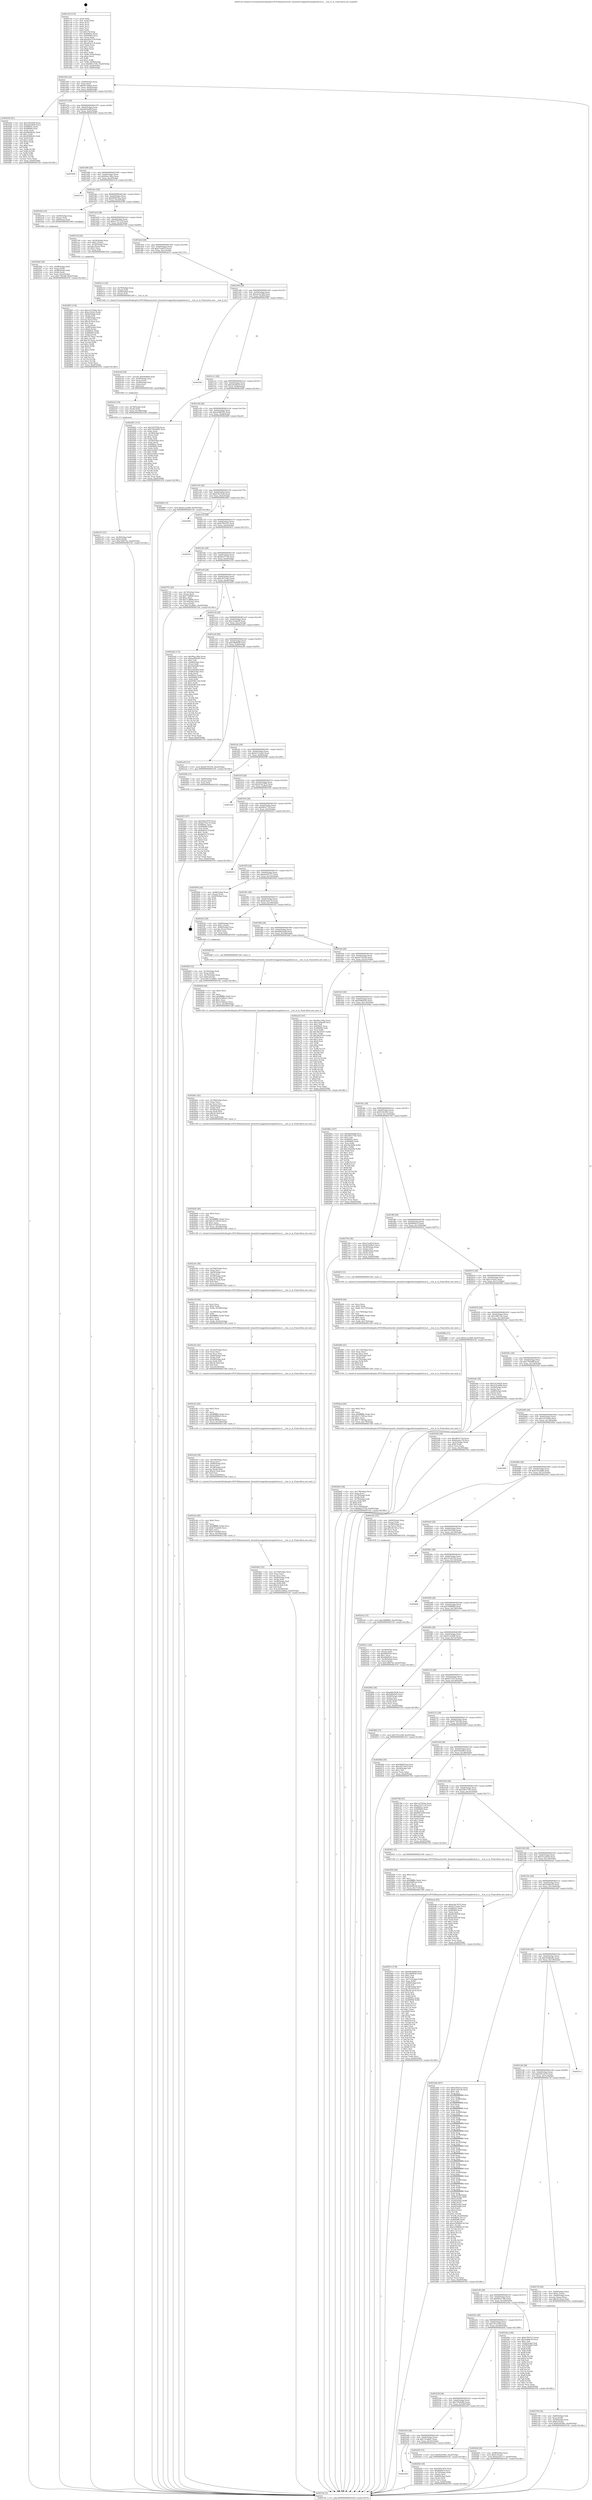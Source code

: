 digraph "0x401ce0" {
  label = "0x401ce0 (/mnt/c/Users/mathe/Desktop/tcc/POCII/binaries/extr_linuxdriversgpudrmomapdrmtcm.h___tcm_is_in_Final-ollvm.out::main(0))"
  labelloc = "t"
  node[shape=record]

  Entry [label="",width=0.3,height=0.3,shape=circle,fillcolor=black,style=filled]
  "0x401d54" [label="{
     0x401d54 [32]\l
     | [instrs]\l
     &nbsp;&nbsp;0x401d54 \<+6\>: mov -0xa0(%rbp),%eax\l
     &nbsp;&nbsp;0x401d5a \<+2\>: mov %eax,%ecx\l
     &nbsp;&nbsp;0x401d5c \<+6\>: sub $0x81e5d8ae,%ecx\l
     &nbsp;&nbsp;0x401d62 \<+6\>: mov %eax,-0xb4(%rbp)\l
     &nbsp;&nbsp;0x401d68 \<+6\>: mov %ecx,-0xb8(%rbp)\l
     &nbsp;&nbsp;0x401d6e \<+6\>: je 0000000000402d36 \<main+0x1056\>\l
  }"]
  "0x402d36" [label="{
     0x402d36 [91]\l
     | [instrs]\l
     &nbsp;&nbsp;0x402d36 \<+5\>: mov $0x3267f2fd,%eax\l
     &nbsp;&nbsp;0x402d3b \<+5\>: mov $0xad22fb20,%ecx\l
     &nbsp;&nbsp;0x402d40 \<+7\>: mov 0x40605c,%edx\l
     &nbsp;&nbsp;0x402d47 \<+7\>: mov 0x406060,%esi\l
     &nbsp;&nbsp;0x402d4e \<+2\>: mov %edx,%edi\l
     &nbsp;&nbsp;0x402d50 \<+6\>: add $0x496d4c8c,%edi\l
     &nbsp;&nbsp;0x402d56 \<+3\>: sub $0x1,%edi\l
     &nbsp;&nbsp;0x402d59 \<+6\>: sub $0x496d4c8c,%edi\l
     &nbsp;&nbsp;0x402d5f \<+3\>: imul %edi,%edx\l
     &nbsp;&nbsp;0x402d62 \<+3\>: and $0x1,%edx\l
     &nbsp;&nbsp;0x402d65 \<+3\>: cmp $0x0,%edx\l
     &nbsp;&nbsp;0x402d68 \<+4\>: sete %r8b\l
     &nbsp;&nbsp;0x402d6c \<+3\>: cmp $0xa,%esi\l
     &nbsp;&nbsp;0x402d6f \<+4\>: setl %r9b\l
     &nbsp;&nbsp;0x402d73 \<+3\>: mov %r8b,%r10b\l
     &nbsp;&nbsp;0x402d76 \<+3\>: and %r9b,%r10b\l
     &nbsp;&nbsp;0x402d79 \<+3\>: xor %r9b,%r8b\l
     &nbsp;&nbsp;0x402d7c \<+3\>: or %r8b,%r10b\l
     &nbsp;&nbsp;0x402d7f \<+4\>: test $0x1,%r10b\l
     &nbsp;&nbsp;0x402d83 \<+3\>: cmovne %ecx,%eax\l
     &nbsp;&nbsp;0x402d86 \<+6\>: mov %eax,-0xa0(%rbp)\l
     &nbsp;&nbsp;0x402d8c \<+5\>: jmp 000000000040319c \<main+0x14bc\>\l
  }"]
  "0x401d74" [label="{
     0x401d74 [28]\l
     | [instrs]\l
     &nbsp;&nbsp;0x401d74 \<+5\>: jmp 0000000000401d79 \<main+0x99\>\l
     &nbsp;&nbsp;0x401d79 \<+6\>: mov -0xb4(%rbp),%eax\l
     &nbsp;&nbsp;0x401d7f \<+5\>: sub $0x84e0a94f,%eax\l
     &nbsp;&nbsp;0x401d84 \<+6\>: mov %eax,-0xbc(%rbp)\l
     &nbsp;&nbsp;0x401d8a \<+6\>: je 00000000004030d0 \<main+0x13f0\>\l
  }"]
  Exit [label="",width=0.3,height=0.3,shape=circle,fillcolor=black,style=filled,peripheries=2]
  "0x4030d0" [label="{
     0x4030d0\l
  }", style=dashed]
  "0x401d90" [label="{
     0x401d90 [28]\l
     | [instrs]\l
     &nbsp;&nbsp;0x401d90 \<+5\>: jmp 0000000000401d95 \<main+0xb5\>\l
     &nbsp;&nbsp;0x401d95 \<+6\>: mov -0xb4(%rbp),%eax\l
     &nbsp;&nbsp;0x401d9b \<+5\>: sub $0x96ac196a,%eax\l
     &nbsp;&nbsp;0x401da0 \<+6\>: mov %eax,-0xc0(%rbp)\l
     &nbsp;&nbsp;0x401da6 \<+6\>: je 000000000040312f \<main+0x144f\>\l
  }"]
  "0x402f55" [label="{
     0x402f55 [97]\l
     | [instrs]\l
     &nbsp;&nbsp;0x402f55 \<+5\>: mov $0xd34a7870,%ecx\l
     &nbsp;&nbsp;0x402f5a \<+5\>: mov $0x42750c74,%edx\l
     &nbsp;&nbsp;0x402f5f \<+7\>: mov 0x40605c,%esi\l
     &nbsp;&nbsp;0x402f66 \<+8\>: mov 0x406060,%r8d\l
     &nbsp;&nbsp;0x402f6e \<+3\>: mov %esi,%r9d\l
     &nbsp;&nbsp;0x402f71 \<+7\>: add $0xbdf10c7f,%r9d\l
     &nbsp;&nbsp;0x402f78 \<+4\>: sub $0x1,%r9d\l
     &nbsp;&nbsp;0x402f7c \<+7\>: sub $0xbdf10c7f,%r9d\l
     &nbsp;&nbsp;0x402f83 \<+4\>: imul %r9d,%esi\l
     &nbsp;&nbsp;0x402f87 \<+3\>: and $0x1,%esi\l
     &nbsp;&nbsp;0x402f8a \<+3\>: cmp $0x0,%esi\l
     &nbsp;&nbsp;0x402f8d \<+4\>: sete %r10b\l
     &nbsp;&nbsp;0x402f91 \<+4\>: cmp $0xa,%r8d\l
     &nbsp;&nbsp;0x402f95 \<+4\>: setl %r11b\l
     &nbsp;&nbsp;0x402f99 \<+3\>: mov %r10b,%bl\l
     &nbsp;&nbsp;0x402f9c \<+3\>: and %r11b,%bl\l
     &nbsp;&nbsp;0x402f9f \<+3\>: xor %r11b,%r10b\l
     &nbsp;&nbsp;0x402fa2 \<+3\>: or %r10b,%bl\l
     &nbsp;&nbsp;0x402fa5 \<+3\>: test $0x1,%bl\l
     &nbsp;&nbsp;0x402fa8 \<+3\>: cmovne %edx,%ecx\l
     &nbsp;&nbsp;0x402fab \<+6\>: mov %ecx,-0xa0(%rbp)\l
     &nbsp;&nbsp;0x402fb1 \<+5\>: jmp 000000000040319c \<main+0x14bc\>\l
  }"]
  "0x40312f" [label="{
     0x40312f\l
  }", style=dashed]
  "0x401dac" [label="{
     0x401dac [28]\l
     | [instrs]\l
     &nbsp;&nbsp;0x401dac \<+5\>: jmp 0000000000401db1 \<main+0xd1\>\l
     &nbsp;&nbsp;0x401db1 \<+6\>: mov -0xb4(%rbp),%eax\l
     &nbsp;&nbsp;0x401db7 \<+5\>: sub $0x9d0935aa,%eax\l
     &nbsp;&nbsp;0x401dbc \<+6\>: mov %eax,-0xc4(%rbp)\l
     &nbsp;&nbsp;0x401dc2 \<+6\>: je 000000000040259d \<main+0x8bd\>\l
  }"]
  "0x402eb2" [label="{
     0x402eb2 [15]\l
     | [instrs]\l
     &nbsp;&nbsp;0x402eb2 \<+10\>: movl $0x348f9f00,-0xa0(%rbp)\l
     &nbsp;&nbsp;0x402ebc \<+5\>: jmp 000000000040319c \<main+0x14bc\>\l
  }"]
  "0x40259d" [label="{
     0x40259d [19]\l
     | [instrs]\l
     &nbsp;&nbsp;0x40259d \<+7\>: mov -0x90(%rbp),%rax\l
     &nbsp;&nbsp;0x4025a4 \<+3\>: mov (%rax),%rax\l
     &nbsp;&nbsp;0x4025a7 \<+4\>: mov 0x8(%rax),%rdi\l
     &nbsp;&nbsp;0x4025ab \<+5\>: call 0000000000401060 \<atoi@plt\>\l
     | [calls]\l
     &nbsp;&nbsp;0x401060 \{1\} (unknown)\l
  }"]
  "0x401dc8" [label="{
     0x401dc8 [28]\l
     | [instrs]\l
     &nbsp;&nbsp;0x401dc8 \<+5\>: jmp 0000000000401dcd \<main+0xed\>\l
     &nbsp;&nbsp;0x401dcd \<+6\>: mov -0xb4(%rbp),%eax\l
     &nbsp;&nbsp;0x401dd3 \<+5\>: sub $0xa3707119,%eax\l
     &nbsp;&nbsp;0x401dd8 \<+6\>: mov %eax,-0xc8(%rbp)\l
     &nbsp;&nbsp;0x401dde \<+6\>: je 00000000004027e8 \<main+0xb08\>\l
  }"]
  "0x402e55" [label="{
     0x402e55 [25]\l
     | [instrs]\l
     &nbsp;&nbsp;0x402e55 \<+4\>: mov -0x38(%rbp),%rdi\l
     &nbsp;&nbsp;0x402e59 \<+6\>: movl $0x0,(%rdi)\l
     &nbsp;&nbsp;0x402e5f \<+10\>: movl $0x14ff2742,-0xa0(%rbp)\l
     &nbsp;&nbsp;0x402e69 \<+5\>: jmp 000000000040319c \<main+0x14bc\>\l
  }"]
  "0x4027e8" [label="{
     0x4027e8 [29]\l
     | [instrs]\l
     &nbsp;&nbsp;0x4027e8 \<+4\>: mov -0x50(%rbp),%rax\l
     &nbsp;&nbsp;0x4027ec \<+6\>: movl $0x1,(%rax)\l
     &nbsp;&nbsp;0x4027f2 \<+4\>: mov -0x50(%rbp),%rax\l
     &nbsp;&nbsp;0x4027f6 \<+3\>: movslq (%rax),%rax\l
     &nbsp;&nbsp;0x4027f9 \<+4\>: shl $0x2,%rax\l
     &nbsp;&nbsp;0x4027fd \<+3\>: mov %rax,%rdi\l
     &nbsp;&nbsp;0x402800 \<+5\>: call 0000000000401050 \<malloc@plt\>\l
     | [calls]\l
     &nbsp;&nbsp;0x401050 \{1\} (unknown)\l
  }"]
  "0x401de4" [label="{
     0x401de4 [28]\l
     | [instrs]\l
     &nbsp;&nbsp;0x401de4 \<+5\>: jmp 0000000000401de9 \<main+0x109\>\l
     &nbsp;&nbsp;0x401de9 \<+6\>: mov -0xb4(%rbp),%eax\l
     &nbsp;&nbsp;0x401def \<+5\>: sub $0xa7ea851f,%eax\l
     &nbsp;&nbsp;0x401df4 \<+6\>: mov %eax,-0xcc(%rbp)\l
     &nbsp;&nbsp;0x401dfa \<+6\>: je 0000000000402e13 \<main+0x1133\>\l
  }"]
  "0x402e43" [label="{
     0x402e43 [18]\l
     | [instrs]\l
     &nbsp;&nbsp;0x402e43 \<+4\>: mov -0x78(%rbp),%rdi\l
     &nbsp;&nbsp;0x402e47 \<+3\>: mov (%rdi),%rdi\l
     &nbsp;&nbsp;0x402e4a \<+6\>: mov %eax,-0x198(%rbp)\l
     &nbsp;&nbsp;0x402e50 \<+5\>: call 0000000000401030 \<free@plt\>\l
     | [calls]\l
     &nbsp;&nbsp;0x401030 \{1\} (unknown)\l
  }"]
  "0x402e13" [label="{
     0x402e13 [19]\l
     | [instrs]\l
     &nbsp;&nbsp;0x402e13 \<+4\>: mov -0x78(%rbp),%rax\l
     &nbsp;&nbsp;0x402e17 \<+3\>: mov (%rax),%rdi\l
     &nbsp;&nbsp;0x402e1a \<+4\>: mov -0x60(%rbp),%rax\l
     &nbsp;&nbsp;0x402e1e \<+3\>: mov (%rax),%rsi\l
     &nbsp;&nbsp;0x402e21 \<+5\>: call 0000000000401240 \<__tcm_is_in\>\l
     | [calls]\l
     &nbsp;&nbsp;0x401240 \{1\} (/mnt/c/Users/mathe/Desktop/tcc/POCII/binaries/extr_linuxdriversgpudrmomapdrmtcm.h___tcm_is_in_Final-ollvm.out::__tcm_is_in)\l
  }"]
  "0x401e00" [label="{
     0x401e00 [28]\l
     | [instrs]\l
     &nbsp;&nbsp;0x401e00 \<+5\>: jmp 0000000000401e05 \<main+0x125\>\l
     &nbsp;&nbsp;0x401e05 \<+6\>: mov -0xb4(%rbp),%eax\l
     &nbsp;&nbsp;0x401e0b \<+5\>: sub $0xaae5e5d9,%eax\l
     &nbsp;&nbsp;0x401e10 \<+6\>: mov %eax,-0xd0(%rbp)\l
     &nbsp;&nbsp;0x401e16 \<+6\>: je 000000000040258e \<main+0x8ae\>\l
  }"]
  "0x402e26" [label="{
     0x402e26 [29]\l
     | [instrs]\l
     &nbsp;&nbsp;0x402e26 \<+10\>: movabs $0x4040b6,%rdi\l
     &nbsp;&nbsp;0x402e30 \<+4\>: mov -0x40(%rbp),%rsi\l
     &nbsp;&nbsp;0x402e34 \<+2\>: mov %eax,(%rsi)\l
     &nbsp;&nbsp;0x402e36 \<+4\>: mov -0x40(%rbp),%rsi\l
     &nbsp;&nbsp;0x402e3a \<+2\>: mov (%rsi),%esi\l
     &nbsp;&nbsp;0x402e3c \<+2\>: mov $0x0,%al\l
     &nbsp;&nbsp;0x402e3e \<+5\>: call 0000000000401040 \<printf@plt\>\l
     | [calls]\l
     &nbsp;&nbsp;0x401040 \{1\} (unknown)\l
  }"]
  "0x40258e" [label="{
     0x40258e\l
  }", style=dashed]
  "0x401e1c" [label="{
     0x401e1c [28]\l
     | [instrs]\l
     &nbsp;&nbsp;0x401e1c \<+5\>: jmp 0000000000401e21 \<main+0x141\>\l
     &nbsp;&nbsp;0x401e21 \<+6\>: mov -0xb4(%rbp),%eax\l
     &nbsp;&nbsp;0x401e27 \<+5\>: sub $0xad22fb20,%eax\l
     &nbsp;&nbsp;0x401e2c \<+6\>: mov %eax,-0xd4(%rbp)\l
     &nbsp;&nbsp;0x401e32 \<+6\>: je 0000000000402d91 \<main+0x10b1\>\l
  }"]
  "0x402d02" [label="{
     0x402d02 [52]\l
     | [instrs]\l
     &nbsp;&nbsp;0x402d02 \<+6\>: mov -0x194(%rbp),%ecx\l
     &nbsp;&nbsp;0x402d08 \<+3\>: imul %eax,%ecx\l
     &nbsp;&nbsp;0x402d0b \<+3\>: movslq %ecx,%rsi\l
     &nbsp;&nbsp;0x402d0e \<+4\>: mov -0x60(%rbp),%rdi\l
     &nbsp;&nbsp;0x402d12 \<+3\>: mov (%rdi),%rdi\l
     &nbsp;&nbsp;0x402d15 \<+4\>: mov -0x58(%rbp),%r8\l
     &nbsp;&nbsp;0x402d19 \<+3\>: movslq (%r8),%r8\l
     &nbsp;&nbsp;0x402d1c \<+4\>: imul $0x30,%r8,%r8\l
     &nbsp;&nbsp;0x402d20 \<+3\>: add %r8,%rdi\l
     &nbsp;&nbsp;0x402d23 \<+4\>: mov %rsi,0x28(%rdi)\l
     &nbsp;&nbsp;0x402d27 \<+10\>: movl $0x81e5d8ae,-0xa0(%rbp)\l
     &nbsp;&nbsp;0x402d31 \<+5\>: jmp 000000000040319c \<main+0x14bc\>\l
  }"]
  "0x402d91" [label="{
     0x402d91 [115]\l
     | [instrs]\l
     &nbsp;&nbsp;0x402d91 \<+5\>: mov $0x3267f2fd,%eax\l
     &nbsp;&nbsp;0x402d96 \<+5\>: mov $0x729c6d92,%ecx\l
     &nbsp;&nbsp;0x402d9b \<+2\>: xor %edx,%edx\l
     &nbsp;&nbsp;0x402d9d \<+4\>: mov -0x58(%rbp),%rsi\l
     &nbsp;&nbsp;0x402da1 \<+2\>: mov (%rsi),%edi\l
     &nbsp;&nbsp;0x402da3 \<+3\>: sub $0x1,%edx\l
     &nbsp;&nbsp;0x402da6 \<+2\>: sub %edx,%edi\l
     &nbsp;&nbsp;0x402da8 \<+4\>: mov -0x58(%rbp),%rsi\l
     &nbsp;&nbsp;0x402dac \<+2\>: mov %edi,(%rsi)\l
     &nbsp;&nbsp;0x402dae \<+7\>: mov 0x40605c,%edx\l
     &nbsp;&nbsp;0x402db5 \<+7\>: mov 0x406060,%edi\l
     &nbsp;&nbsp;0x402dbc \<+3\>: mov %edx,%r8d\l
     &nbsp;&nbsp;0x402dbf \<+7\>: add $0xfc2a9dc5,%r8d\l
     &nbsp;&nbsp;0x402dc6 \<+4\>: sub $0x1,%r8d\l
     &nbsp;&nbsp;0x402dca \<+7\>: sub $0xfc2a9dc5,%r8d\l
     &nbsp;&nbsp;0x402dd1 \<+4\>: imul %r8d,%edx\l
     &nbsp;&nbsp;0x402dd5 \<+3\>: and $0x1,%edx\l
     &nbsp;&nbsp;0x402dd8 \<+3\>: cmp $0x0,%edx\l
     &nbsp;&nbsp;0x402ddb \<+4\>: sete %r9b\l
     &nbsp;&nbsp;0x402ddf \<+3\>: cmp $0xa,%edi\l
     &nbsp;&nbsp;0x402de2 \<+4\>: setl %r10b\l
     &nbsp;&nbsp;0x402de6 \<+3\>: mov %r9b,%r11b\l
     &nbsp;&nbsp;0x402de9 \<+3\>: and %r10b,%r11b\l
     &nbsp;&nbsp;0x402dec \<+3\>: xor %r10b,%r9b\l
     &nbsp;&nbsp;0x402def \<+3\>: or %r9b,%r11b\l
     &nbsp;&nbsp;0x402df2 \<+4\>: test $0x1,%r11b\l
     &nbsp;&nbsp;0x402df6 \<+3\>: cmovne %ecx,%eax\l
     &nbsp;&nbsp;0x402df9 \<+6\>: mov %eax,-0xa0(%rbp)\l
     &nbsp;&nbsp;0x402dff \<+5\>: jmp 000000000040319c \<main+0x14bc\>\l
  }"]
  "0x401e38" [label="{
     0x401e38 [28]\l
     | [instrs]\l
     &nbsp;&nbsp;0x401e38 \<+5\>: jmp 0000000000401e3d \<main+0x15d\>\l
     &nbsp;&nbsp;0x401e3d \<+6\>: mov -0xb4(%rbp),%eax\l
     &nbsp;&nbsp;0x401e43 \<+5\>: sub $0xae089505,%eax\l
     &nbsp;&nbsp;0x401e48 \<+6\>: mov %eax,-0xd8(%rbp)\l
     &nbsp;&nbsp;0x401e4e \<+6\>: je 0000000000402b80 \<main+0xea0\>\l
  }"]
  "0x402cda" [label="{
     0x402cda [40]\l
     | [instrs]\l
     &nbsp;&nbsp;0x402cda \<+5\>: mov $0x2,%ecx\l
     &nbsp;&nbsp;0x402cdf \<+1\>: cltd\l
     &nbsp;&nbsp;0x402ce0 \<+2\>: idiv %ecx\l
     &nbsp;&nbsp;0x402ce2 \<+6\>: imul $0xfffffffe,%edx,%ecx\l
     &nbsp;&nbsp;0x402ce8 \<+6\>: sub $0xb75ab4d5,%ecx\l
     &nbsp;&nbsp;0x402cee \<+3\>: add $0x1,%ecx\l
     &nbsp;&nbsp;0x402cf1 \<+6\>: add $0xb75ab4d5,%ecx\l
     &nbsp;&nbsp;0x402cf7 \<+6\>: mov %ecx,-0x194(%rbp)\l
     &nbsp;&nbsp;0x402cfd \<+5\>: call 0000000000401160 \<next_i\>\l
     | [calls]\l
     &nbsp;&nbsp;0x401160 \{1\} (/mnt/c/Users/mathe/Desktop/tcc/POCII/binaries/extr_linuxdriversgpudrmomapdrmtcm.h___tcm_is_in_Final-ollvm.out::next_i)\l
  }"]
  "0x402b80" [label="{
     0x402b80 [15]\l
     | [instrs]\l
     &nbsp;&nbsp;0x402b80 \<+10\>: movl $0x41a224f8,-0xa0(%rbp)\l
     &nbsp;&nbsp;0x402b8a \<+5\>: jmp 000000000040319c \<main+0x14bc\>\l
  }"]
  "0x401e54" [label="{
     0x401e54 [28]\l
     | [instrs]\l
     &nbsp;&nbsp;0x401e54 \<+5\>: jmp 0000000000401e59 \<main+0x179\>\l
     &nbsp;&nbsp;0x401e59 \<+6\>: mov -0xb4(%rbp),%eax\l
     &nbsp;&nbsp;0x401e5f \<+5\>: sub $0xb7b27ea9,%eax\l
     &nbsp;&nbsp;0x401e64 \<+6\>: mov %eax,-0xdc(%rbp)\l
     &nbsp;&nbsp;0x401e6a \<+6\>: je 0000000000403061 \<main+0x1381\>\l
  }"]
  "0x402cb4" [label="{
     0x402cb4 [38]\l
     | [instrs]\l
     &nbsp;&nbsp;0x402cb4 \<+6\>: mov -0x190(%rbp),%ecx\l
     &nbsp;&nbsp;0x402cba \<+3\>: imul %eax,%ecx\l
     &nbsp;&nbsp;0x402cbd \<+4\>: mov -0x60(%rbp),%rsi\l
     &nbsp;&nbsp;0x402cc1 \<+3\>: mov (%rsi),%rsi\l
     &nbsp;&nbsp;0x402cc4 \<+4\>: mov -0x58(%rbp),%rdi\l
     &nbsp;&nbsp;0x402cc8 \<+3\>: movslq (%rdi),%rdi\l
     &nbsp;&nbsp;0x402ccb \<+4\>: imul $0x30,%rdi,%rdi\l
     &nbsp;&nbsp;0x402ccf \<+3\>: add %rdi,%rsi\l
     &nbsp;&nbsp;0x402cd2 \<+3\>: mov %ecx,0x20(%rsi)\l
     &nbsp;&nbsp;0x402cd5 \<+5\>: call 0000000000401160 \<next_i\>\l
     | [calls]\l
     &nbsp;&nbsp;0x401160 \{1\} (/mnt/c/Users/mathe/Desktop/tcc/POCII/binaries/extr_linuxdriversgpudrmomapdrmtcm.h___tcm_is_in_Final-ollvm.out::next_i)\l
  }"]
  "0x403061" [label="{
     0x403061\l
  }", style=dashed]
  "0x401e70" [label="{
     0x401e70 [28]\l
     | [instrs]\l
     &nbsp;&nbsp;0x401e70 \<+5\>: jmp 0000000000401e75 \<main+0x195\>\l
     &nbsp;&nbsp;0x401e75 \<+6\>: mov -0xb4(%rbp),%eax\l
     &nbsp;&nbsp;0x401e7b \<+5\>: sub $0xb7f91015,%eax\l
     &nbsp;&nbsp;0x401e80 \<+6\>: mov %eax,-0xe0(%rbp)\l
     &nbsp;&nbsp;0x401e86 \<+6\>: je 000000000040301c \<main+0x133c\>\l
  }"]
  "0x402c8c" [label="{
     0x402c8c [40]\l
     | [instrs]\l
     &nbsp;&nbsp;0x402c8c \<+5\>: mov $0x2,%ecx\l
     &nbsp;&nbsp;0x402c91 \<+1\>: cltd\l
     &nbsp;&nbsp;0x402c92 \<+2\>: idiv %ecx\l
     &nbsp;&nbsp;0x402c94 \<+6\>: imul $0xfffffffe,%edx,%ecx\l
     &nbsp;&nbsp;0x402c9a \<+6\>: add $0x9e4884e9,%ecx\l
     &nbsp;&nbsp;0x402ca0 \<+3\>: add $0x1,%ecx\l
     &nbsp;&nbsp;0x402ca3 \<+6\>: sub $0x9e4884e9,%ecx\l
     &nbsp;&nbsp;0x402ca9 \<+6\>: mov %ecx,-0x190(%rbp)\l
     &nbsp;&nbsp;0x402caf \<+5\>: call 0000000000401160 \<next_i\>\l
     | [calls]\l
     &nbsp;&nbsp;0x401160 \{1\} (/mnt/c/Users/mathe/Desktop/tcc/POCII/binaries/extr_linuxdriversgpudrmomapdrmtcm.h___tcm_is_in_Final-ollvm.out::next_i)\l
  }"]
  "0x40301c" [label="{
     0x40301c\l
  }", style=dashed]
  "0x401e8c" [label="{
     0x401e8c [28]\l
     | [instrs]\l
     &nbsp;&nbsp;0x401e8c \<+5\>: jmp 0000000000401e91 \<main+0x1b1\>\l
     &nbsp;&nbsp;0x401e91 \<+6\>: mov -0xb4(%rbp),%eax\l
     &nbsp;&nbsp;0x401e97 \<+5\>: sub $0xbba7f75d,%eax\l
     &nbsp;&nbsp;0x401e9c \<+6\>: mov %eax,-0xe4(%rbp)\l
     &nbsp;&nbsp;0x401ea2 \<+6\>: je 0000000000402705 \<main+0xa25\>\l
  }"]
  "0x402c62" [label="{
     0x402c62 [42]\l
     | [instrs]\l
     &nbsp;&nbsp;0x402c62 \<+6\>: mov -0x18c(%rbp),%ecx\l
     &nbsp;&nbsp;0x402c68 \<+3\>: imul %eax,%ecx\l
     &nbsp;&nbsp;0x402c6b \<+3\>: movslq %ecx,%rsi\l
     &nbsp;&nbsp;0x402c6e \<+4\>: mov -0x60(%rbp),%rdi\l
     &nbsp;&nbsp;0x402c72 \<+3\>: mov (%rdi),%rdi\l
     &nbsp;&nbsp;0x402c75 \<+4\>: mov -0x58(%rbp),%r8\l
     &nbsp;&nbsp;0x402c79 \<+3\>: movslq (%r8),%r8\l
     &nbsp;&nbsp;0x402c7c \<+4\>: imul $0x30,%r8,%r8\l
     &nbsp;&nbsp;0x402c80 \<+3\>: add %r8,%rdi\l
     &nbsp;&nbsp;0x402c83 \<+4\>: mov %rsi,0x18(%rdi)\l
     &nbsp;&nbsp;0x402c87 \<+5\>: call 0000000000401160 \<next_i\>\l
     | [calls]\l
     &nbsp;&nbsp;0x401160 \{1\} (/mnt/c/Users/mathe/Desktop/tcc/POCII/binaries/extr_linuxdriversgpudrmomapdrmtcm.h___tcm_is_in_Final-ollvm.out::next_i)\l
  }"]
  "0x402705" [label="{
     0x402705 [42]\l
     | [instrs]\l
     &nbsp;&nbsp;0x402705 \<+4\>: mov -0x70(%rbp),%rax\l
     &nbsp;&nbsp;0x402709 \<+2\>: mov (%rax),%ecx\l
     &nbsp;&nbsp;0x40270b \<+6\>: sub $0x77aff84b,%ecx\l
     &nbsp;&nbsp;0x402711 \<+3\>: add $0x1,%ecx\l
     &nbsp;&nbsp;0x402714 \<+6\>: add $0x77aff84b,%ecx\l
     &nbsp;&nbsp;0x40271a \<+4\>: mov -0x70(%rbp),%rax\l
     &nbsp;&nbsp;0x40271e \<+2\>: mov %ecx,(%rax)\l
     &nbsp;&nbsp;0x402720 \<+10\>: movl $0x72cafb61,-0xa0(%rbp)\l
     &nbsp;&nbsp;0x40272a \<+5\>: jmp 000000000040319c \<main+0x14bc\>\l
  }"]
  "0x401ea8" [label="{
     0x401ea8 [28]\l
     | [instrs]\l
     &nbsp;&nbsp;0x401ea8 \<+5\>: jmp 0000000000401ead \<main+0x1cd\>\l
     &nbsp;&nbsp;0x401ead \<+6\>: mov -0xb4(%rbp),%eax\l
     &nbsp;&nbsp;0x401eb3 \<+5\>: sub $0xc2675eb3,%eax\l
     &nbsp;&nbsp;0x401eb8 \<+6\>: mov %eax,-0xe8(%rbp)\l
     &nbsp;&nbsp;0x401ebe \<+6\>: je 0000000000402489 \<main+0x7a9\>\l
  }"]
  "0x402c34" [label="{
     0x402c34 [46]\l
     | [instrs]\l
     &nbsp;&nbsp;0x402c34 \<+2\>: xor %ecx,%ecx\l
     &nbsp;&nbsp;0x402c36 \<+5\>: mov $0x2,%edx\l
     &nbsp;&nbsp;0x402c3b \<+6\>: mov %edx,-0x188(%rbp)\l
     &nbsp;&nbsp;0x402c41 \<+1\>: cltd\l
     &nbsp;&nbsp;0x402c42 \<+7\>: mov -0x188(%rbp),%r9d\l
     &nbsp;&nbsp;0x402c49 \<+3\>: idiv %r9d\l
     &nbsp;&nbsp;0x402c4c \<+6\>: imul $0xfffffffe,%edx,%edx\l
     &nbsp;&nbsp;0x402c52 \<+3\>: sub $0x1,%ecx\l
     &nbsp;&nbsp;0x402c55 \<+2\>: sub %ecx,%edx\l
     &nbsp;&nbsp;0x402c57 \<+6\>: mov %edx,-0x18c(%rbp)\l
     &nbsp;&nbsp;0x402c5d \<+5\>: call 0000000000401160 \<next_i\>\l
     | [calls]\l
     &nbsp;&nbsp;0x401160 \{1\} (/mnt/c/Users/mathe/Desktop/tcc/POCII/binaries/extr_linuxdriversgpudrmomapdrmtcm.h___tcm_is_in_Final-ollvm.out::next_i)\l
  }"]
  "0x402489" [label="{
     0x402489\l
  }", style=dashed]
  "0x401ec4" [label="{
     0x401ec4 [28]\l
     | [instrs]\l
     &nbsp;&nbsp;0x401ec4 \<+5\>: jmp 0000000000401ec9 \<main+0x1e9\>\l
     &nbsp;&nbsp;0x401ec9 \<+6\>: mov -0xb4(%rbp),%eax\l
     &nbsp;&nbsp;0x401ecf \<+5\>: sub $0xc2ebbef6,%eax\l
     &nbsp;&nbsp;0x401ed4 \<+6\>: mov %eax,-0xec(%rbp)\l
     &nbsp;&nbsp;0x401eda \<+6\>: je 0000000000402ad2 \<main+0xdf2\>\l
  }"]
  "0x402c0e" [label="{
     0x402c0e [38]\l
     | [instrs]\l
     &nbsp;&nbsp;0x402c0e \<+6\>: mov -0x184(%rbp),%ecx\l
     &nbsp;&nbsp;0x402c14 \<+3\>: imul %eax,%ecx\l
     &nbsp;&nbsp;0x402c17 \<+4\>: mov -0x60(%rbp),%rsi\l
     &nbsp;&nbsp;0x402c1b \<+3\>: mov (%rsi),%rsi\l
     &nbsp;&nbsp;0x402c1e \<+4\>: mov -0x58(%rbp),%rdi\l
     &nbsp;&nbsp;0x402c22 \<+3\>: movslq (%rdi),%rdi\l
     &nbsp;&nbsp;0x402c25 \<+4\>: imul $0x30,%rdi,%rdi\l
     &nbsp;&nbsp;0x402c29 \<+3\>: add %rdi,%rsi\l
     &nbsp;&nbsp;0x402c2c \<+3\>: mov %ecx,0x10(%rsi)\l
     &nbsp;&nbsp;0x402c2f \<+5\>: call 0000000000401160 \<next_i\>\l
     | [calls]\l
     &nbsp;&nbsp;0x401160 \{1\} (/mnt/c/Users/mathe/Desktop/tcc/POCII/binaries/extr_linuxdriversgpudrmomapdrmtcm.h___tcm_is_in_Final-ollvm.out::next_i)\l
  }"]
  "0x402ad2" [label="{
     0x402ad2 [174]\l
     | [instrs]\l
     &nbsp;&nbsp;0x402ad2 \<+5\>: mov $0x96ac196a,%eax\l
     &nbsp;&nbsp;0x402ad7 \<+5\>: mov $0xae089505,%ecx\l
     &nbsp;&nbsp;0x402adc \<+2\>: mov $0x1,%dl\l
     &nbsp;&nbsp;0x402ade \<+4\>: mov -0x48(%rbp),%rsi\l
     &nbsp;&nbsp;0x402ae2 \<+2\>: mov (%rsi),%edi\l
     &nbsp;&nbsp;0x402ae4 \<+6\>: sub $0x2eb4afbf,%edi\l
     &nbsp;&nbsp;0x402aea \<+3\>: add $0x1,%edi\l
     &nbsp;&nbsp;0x402aed \<+6\>: add $0x2eb4afbf,%edi\l
     &nbsp;&nbsp;0x402af3 \<+4\>: mov -0x48(%rbp),%rsi\l
     &nbsp;&nbsp;0x402af7 \<+2\>: mov %edi,(%rsi)\l
     &nbsp;&nbsp;0x402af9 \<+7\>: mov 0x40605c,%edi\l
     &nbsp;&nbsp;0x402b00 \<+8\>: mov 0x406060,%r8d\l
     &nbsp;&nbsp;0x402b08 \<+3\>: mov %edi,%r9d\l
     &nbsp;&nbsp;0x402b0b \<+7\>: sub $0x9596110d,%r9d\l
     &nbsp;&nbsp;0x402b12 \<+4\>: sub $0x1,%r9d\l
     &nbsp;&nbsp;0x402b16 \<+7\>: add $0x9596110d,%r9d\l
     &nbsp;&nbsp;0x402b1d \<+4\>: imul %r9d,%edi\l
     &nbsp;&nbsp;0x402b21 \<+3\>: and $0x1,%edi\l
     &nbsp;&nbsp;0x402b24 \<+3\>: cmp $0x0,%edi\l
     &nbsp;&nbsp;0x402b27 \<+4\>: sete %r10b\l
     &nbsp;&nbsp;0x402b2b \<+4\>: cmp $0xa,%r8d\l
     &nbsp;&nbsp;0x402b2f \<+4\>: setl %r11b\l
     &nbsp;&nbsp;0x402b33 \<+3\>: mov %r10b,%bl\l
     &nbsp;&nbsp;0x402b36 \<+3\>: xor $0xff,%bl\l
     &nbsp;&nbsp;0x402b39 \<+3\>: mov %r11b,%r14b\l
     &nbsp;&nbsp;0x402b3c \<+4\>: xor $0xff,%r14b\l
     &nbsp;&nbsp;0x402b40 \<+3\>: xor $0x0,%dl\l
     &nbsp;&nbsp;0x402b43 \<+3\>: mov %bl,%r15b\l
     &nbsp;&nbsp;0x402b46 \<+4\>: and $0x0,%r15b\l
     &nbsp;&nbsp;0x402b4a \<+3\>: and %dl,%r10b\l
     &nbsp;&nbsp;0x402b4d \<+3\>: mov %r14b,%r12b\l
     &nbsp;&nbsp;0x402b50 \<+4\>: and $0x0,%r12b\l
     &nbsp;&nbsp;0x402b54 \<+3\>: and %dl,%r11b\l
     &nbsp;&nbsp;0x402b57 \<+3\>: or %r10b,%r15b\l
     &nbsp;&nbsp;0x402b5a \<+3\>: or %r11b,%r12b\l
     &nbsp;&nbsp;0x402b5d \<+3\>: xor %r12b,%r15b\l
     &nbsp;&nbsp;0x402b60 \<+3\>: or %r14b,%bl\l
     &nbsp;&nbsp;0x402b63 \<+3\>: xor $0xff,%bl\l
     &nbsp;&nbsp;0x402b66 \<+3\>: or $0x0,%dl\l
     &nbsp;&nbsp;0x402b69 \<+2\>: and %dl,%bl\l
     &nbsp;&nbsp;0x402b6b \<+3\>: or %bl,%r15b\l
     &nbsp;&nbsp;0x402b6e \<+4\>: test $0x1,%r15b\l
     &nbsp;&nbsp;0x402b72 \<+3\>: cmovne %ecx,%eax\l
     &nbsp;&nbsp;0x402b75 \<+6\>: mov %eax,-0xa0(%rbp)\l
     &nbsp;&nbsp;0x402b7b \<+5\>: jmp 000000000040319c \<main+0x14bc\>\l
  }"]
  "0x401ee0" [label="{
     0x401ee0 [28]\l
     | [instrs]\l
     &nbsp;&nbsp;0x401ee0 \<+5\>: jmp 0000000000401ee5 \<main+0x205\>\l
     &nbsp;&nbsp;0x401ee5 \<+6\>: mov -0xb4(%rbp),%eax\l
     &nbsp;&nbsp;0x401eeb \<+5\>: sub $0xc9bf9f28,%eax\l
     &nbsp;&nbsp;0x401ef0 \<+6\>: mov %eax,-0xf0(%rbp)\l
     &nbsp;&nbsp;0x401ef6 \<+6\>: je 0000000000402a30 \<main+0xd50\>\l
  }"]
  "0x402be6" [label="{
     0x402be6 [40]\l
     | [instrs]\l
     &nbsp;&nbsp;0x402be6 \<+5\>: mov $0x2,%ecx\l
     &nbsp;&nbsp;0x402beb \<+1\>: cltd\l
     &nbsp;&nbsp;0x402bec \<+2\>: idiv %ecx\l
     &nbsp;&nbsp;0x402bee \<+6\>: imul $0xfffffffe,%edx,%ecx\l
     &nbsp;&nbsp;0x402bf4 \<+6\>: add $0x33728316,%ecx\l
     &nbsp;&nbsp;0x402bfa \<+3\>: add $0x1,%ecx\l
     &nbsp;&nbsp;0x402bfd \<+6\>: sub $0x33728316,%ecx\l
     &nbsp;&nbsp;0x402c03 \<+6\>: mov %ecx,-0x184(%rbp)\l
     &nbsp;&nbsp;0x402c09 \<+5\>: call 0000000000401160 \<next_i\>\l
     | [calls]\l
     &nbsp;&nbsp;0x401160 \{1\} (/mnt/c/Users/mathe/Desktop/tcc/POCII/binaries/extr_linuxdriversgpudrmomapdrmtcm.h___tcm_is_in_Final-ollvm.out::next_i)\l
  }"]
  "0x402a30" [label="{
     0x402a30 [15]\l
     | [instrs]\l
     &nbsp;&nbsp;0x402a30 \<+10\>: movl $0xed705259,-0xa0(%rbp)\l
     &nbsp;&nbsp;0x402a3a \<+5\>: jmp 000000000040319c \<main+0x14bc\>\l
  }"]
  "0x401efc" [label="{
     0x401efc [28]\l
     | [instrs]\l
     &nbsp;&nbsp;0x401efc \<+5\>: jmp 0000000000401f01 \<main+0x221\>\l
     &nbsp;&nbsp;0x401f01 \<+6\>: mov -0xb4(%rbp),%eax\l
     &nbsp;&nbsp;0x401f07 \<+5\>: sub $0xd127ae42,%eax\l
     &nbsp;&nbsp;0x401f0c \<+6\>: mov %eax,-0xf4(%rbp)\l
     &nbsp;&nbsp;0x401f12 \<+6\>: je 0000000000402f46 \<main+0x1266\>\l
  }"]
  "0x402bbc" [label="{
     0x402bbc [42]\l
     | [instrs]\l
     &nbsp;&nbsp;0x402bbc \<+6\>: mov -0x180(%rbp),%ecx\l
     &nbsp;&nbsp;0x402bc2 \<+3\>: imul %eax,%ecx\l
     &nbsp;&nbsp;0x402bc5 \<+3\>: movslq %ecx,%rsi\l
     &nbsp;&nbsp;0x402bc8 \<+4\>: mov -0x60(%rbp),%rdi\l
     &nbsp;&nbsp;0x402bcc \<+3\>: mov (%rdi),%rdi\l
     &nbsp;&nbsp;0x402bcf \<+4\>: mov -0x58(%rbp),%r8\l
     &nbsp;&nbsp;0x402bd3 \<+3\>: movslq (%r8),%r8\l
     &nbsp;&nbsp;0x402bd6 \<+4\>: imul $0x30,%r8,%r8\l
     &nbsp;&nbsp;0x402bda \<+3\>: add %r8,%rdi\l
     &nbsp;&nbsp;0x402bdd \<+4\>: mov %rsi,0x8(%rdi)\l
     &nbsp;&nbsp;0x402be1 \<+5\>: call 0000000000401160 \<next_i\>\l
     | [calls]\l
     &nbsp;&nbsp;0x401160 \{1\} (/mnt/c/Users/mathe/Desktop/tcc/POCII/binaries/extr_linuxdriversgpudrmomapdrmtcm.h___tcm_is_in_Final-ollvm.out::next_i)\l
  }"]
  "0x402f46" [label="{
     0x402f46 [15]\l
     | [instrs]\l
     &nbsp;&nbsp;0x402f46 \<+4\>: mov -0x60(%rbp),%rax\l
     &nbsp;&nbsp;0x402f4a \<+3\>: mov (%rax),%rax\l
     &nbsp;&nbsp;0x402f4d \<+3\>: mov %rax,%rdi\l
     &nbsp;&nbsp;0x402f50 \<+5\>: call 0000000000401030 \<free@plt\>\l
     | [calls]\l
     &nbsp;&nbsp;0x401030 \{1\} (unknown)\l
  }"]
  "0x401f18" [label="{
     0x401f18 [28]\l
     | [instrs]\l
     &nbsp;&nbsp;0x401f18 \<+5\>: jmp 0000000000401f1d \<main+0x23d\>\l
     &nbsp;&nbsp;0x401f1d \<+6\>: mov -0xb4(%rbp),%eax\l
     &nbsp;&nbsp;0x401f23 \<+5\>: sub $0xd34a7870,%eax\l
     &nbsp;&nbsp;0x401f28 \<+6\>: mov %eax,-0xf8(%rbp)\l
     &nbsp;&nbsp;0x401f2e \<+6\>: je 0000000000403183 \<main+0x14a3\>\l
  }"]
  "0x402b94" [label="{
     0x402b94 [40]\l
     | [instrs]\l
     &nbsp;&nbsp;0x402b94 \<+5\>: mov $0x2,%ecx\l
     &nbsp;&nbsp;0x402b99 \<+1\>: cltd\l
     &nbsp;&nbsp;0x402b9a \<+2\>: idiv %ecx\l
     &nbsp;&nbsp;0x402b9c \<+6\>: imul $0xfffffffe,%edx,%ecx\l
     &nbsp;&nbsp;0x402ba2 \<+6\>: sub $0x515d6cec,%ecx\l
     &nbsp;&nbsp;0x402ba8 \<+3\>: add $0x1,%ecx\l
     &nbsp;&nbsp;0x402bab \<+6\>: add $0x515d6cec,%ecx\l
     &nbsp;&nbsp;0x402bb1 \<+6\>: mov %ecx,-0x180(%rbp)\l
     &nbsp;&nbsp;0x402bb7 \<+5\>: call 0000000000401160 \<next_i\>\l
     | [calls]\l
     &nbsp;&nbsp;0x401160 \{1\} (/mnt/c/Users/mathe/Desktop/tcc/POCII/binaries/extr_linuxdriversgpudrmomapdrmtcm.h___tcm_is_in_Final-ollvm.out::next_i)\l
  }"]
  "0x403183" [label="{
     0x403183\l
  }", style=dashed]
  "0x401f34" [label="{
     0x401f34 [28]\l
     | [instrs]\l
     &nbsp;&nbsp;0x401f34 \<+5\>: jmp 0000000000401f39 \<main+0x259\>\l
     &nbsp;&nbsp;0x401f39 \<+6\>: mov -0xb4(%rbp),%eax\l
     &nbsp;&nbsp;0x401f3f \<+5\>: sub $0xd83e77af,%eax\l
     &nbsp;&nbsp;0x401f44 \<+6\>: mov %eax,-0xfc(%rbp)\l
     &nbsp;&nbsp;0x401f4a \<+6\>: je 0000000000402fc5 \<main+0x12e5\>\l
  }"]
  "0x40297e" [label="{
     0x40297e [178]\l
     | [instrs]\l
     &nbsp;&nbsp;0x40297e \<+5\>: mov $0x84e0a94f,%ecx\l
     &nbsp;&nbsp;0x402983 \<+5\>: mov $0xc9bf9f28,%edx\l
     &nbsp;&nbsp;0x402988 \<+3\>: mov $0x1,%sil\l
     &nbsp;&nbsp;0x40298b \<+2\>: xor %edi,%edi\l
     &nbsp;&nbsp;0x40298d \<+7\>: mov -0x17c(%rbp),%r8d\l
     &nbsp;&nbsp;0x402994 \<+4\>: imul %eax,%r8d\l
     &nbsp;&nbsp;0x402998 \<+4\>: mov -0x60(%rbp),%r9\l
     &nbsp;&nbsp;0x40299c \<+3\>: mov (%r9),%r9\l
     &nbsp;&nbsp;0x40299f \<+4\>: mov -0x58(%rbp),%r10\l
     &nbsp;&nbsp;0x4029a3 \<+3\>: movslq (%r10),%r10\l
     &nbsp;&nbsp;0x4029a6 \<+4\>: imul $0x30,%r10,%r10\l
     &nbsp;&nbsp;0x4029aa \<+3\>: add %r10,%r9\l
     &nbsp;&nbsp;0x4029ad \<+3\>: mov (%r9),%r9\l
     &nbsp;&nbsp;0x4029b0 \<+3\>: mov %r8d,(%r9)\l
     &nbsp;&nbsp;0x4029b3 \<+7\>: mov 0x40605c,%eax\l
     &nbsp;&nbsp;0x4029ba \<+8\>: mov 0x406060,%r8d\l
     &nbsp;&nbsp;0x4029c2 \<+3\>: sub $0x1,%edi\l
     &nbsp;&nbsp;0x4029c5 \<+3\>: mov %eax,%r11d\l
     &nbsp;&nbsp;0x4029c8 \<+3\>: add %edi,%r11d\l
     &nbsp;&nbsp;0x4029cb \<+4\>: imul %r11d,%eax\l
     &nbsp;&nbsp;0x4029cf \<+3\>: and $0x1,%eax\l
     &nbsp;&nbsp;0x4029d2 \<+3\>: cmp $0x0,%eax\l
     &nbsp;&nbsp;0x4029d5 \<+3\>: sete %bl\l
     &nbsp;&nbsp;0x4029d8 \<+4\>: cmp $0xa,%r8d\l
     &nbsp;&nbsp;0x4029dc \<+4\>: setl %r14b\l
     &nbsp;&nbsp;0x4029e0 \<+3\>: mov %bl,%r15b\l
     &nbsp;&nbsp;0x4029e3 \<+4\>: xor $0xff,%r15b\l
     &nbsp;&nbsp;0x4029e7 \<+3\>: mov %r14b,%r12b\l
     &nbsp;&nbsp;0x4029ea \<+4\>: xor $0xff,%r12b\l
     &nbsp;&nbsp;0x4029ee \<+4\>: xor $0x1,%sil\l
     &nbsp;&nbsp;0x4029f2 \<+3\>: mov %r15b,%r13b\l
     &nbsp;&nbsp;0x4029f5 \<+4\>: and $0xff,%r13b\l
     &nbsp;&nbsp;0x4029f9 \<+3\>: and %sil,%bl\l
     &nbsp;&nbsp;0x4029fc \<+3\>: mov %r12b,%al\l
     &nbsp;&nbsp;0x4029ff \<+2\>: and $0xff,%al\l
     &nbsp;&nbsp;0x402a01 \<+3\>: and %sil,%r14b\l
     &nbsp;&nbsp;0x402a04 \<+3\>: or %bl,%r13b\l
     &nbsp;&nbsp;0x402a07 \<+3\>: or %r14b,%al\l
     &nbsp;&nbsp;0x402a0a \<+3\>: xor %al,%r13b\l
     &nbsp;&nbsp;0x402a0d \<+3\>: or %r12b,%r15b\l
     &nbsp;&nbsp;0x402a10 \<+4\>: xor $0xff,%r15b\l
     &nbsp;&nbsp;0x402a14 \<+4\>: or $0x1,%sil\l
     &nbsp;&nbsp;0x402a18 \<+3\>: and %sil,%r15b\l
     &nbsp;&nbsp;0x402a1b \<+3\>: or %r15b,%r13b\l
     &nbsp;&nbsp;0x402a1e \<+4\>: test $0x1,%r13b\l
     &nbsp;&nbsp;0x402a22 \<+3\>: cmovne %edx,%ecx\l
     &nbsp;&nbsp;0x402a25 \<+6\>: mov %ecx,-0xa0(%rbp)\l
     &nbsp;&nbsp;0x402a2b \<+5\>: jmp 000000000040319c \<main+0x14bc\>\l
  }"]
  "0x402fc5" [label="{
     0x402fc5\l
  }", style=dashed]
  "0x401f50" [label="{
     0x401f50 [28]\l
     | [instrs]\l
     &nbsp;&nbsp;0x401f50 \<+5\>: jmp 0000000000401f55 \<main+0x275\>\l
     &nbsp;&nbsp;0x401f55 \<+6\>: mov -0xb4(%rbp),%eax\l
     &nbsp;&nbsp;0x401f5b \<+5\>: sub $0xda291577,%eax\l
     &nbsp;&nbsp;0x401f60 \<+6\>: mov %eax,-0x100(%rbp)\l
     &nbsp;&nbsp;0x401f66 \<+6\>: je 0000000000403004 \<main+0x1324\>\l
  }"]
  "0x402956" [label="{
     0x402956 [40]\l
     | [instrs]\l
     &nbsp;&nbsp;0x402956 \<+5\>: mov $0x2,%ecx\l
     &nbsp;&nbsp;0x40295b \<+1\>: cltd\l
     &nbsp;&nbsp;0x40295c \<+2\>: idiv %ecx\l
     &nbsp;&nbsp;0x40295e \<+6\>: imul $0xfffffffe,%edx,%ecx\l
     &nbsp;&nbsp;0x402964 \<+6\>: sub $0xf2dff1ab,%ecx\l
     &nbsp;&nbsp;0x40296a \<+3\>: add $0x1,%ecx\l
     &nbsp;&nbsp;0x40296d \<+6\>: add $0xf2dff1ab,%ecx\l
     &nbsp;&nbsp;0x402973 \<+6\>: mov %ecx,-0x17c(%rbp)\l
     &nbsp;&nbsp;0x402979 \<+5\>: call 0000000000401160 \<next_i\>\l
     | [calls]\l
     &nbsp;&nbsp;0x401160 \{1\} (/mnt/c/Users/mathe/Desktop/tcc/POCII/binaries/extr_linuxdriversgpudrmomapdrmtcm.h___tcm_is_in_Final-ollvm.out::next_i)\l
  }"]
  "0x403004" [label="{
     0x403004 [24]\l
     | [instrs]\l
     &nbsp;&nbsp;0x403004 \<+7\>: mov -0x98(%rbp),%rax\l
     &nbsp;&nbsp;0x40300b \<+2\>: mov (%rax),%eax\l
     &nbsp;&nbsp;0x40300d \<+4\>: lea -0x28(%rbp),%rsp\l
     &nbsp;&nbsp;0x403011 \<+1\>: pop %rbx\l
     &nbsp;&nbsp;0x403012 \<+2\>: pop %r12\l
     &nbsp;&nbsp;0x403014 \<+2\>: pop %r13\l
     &nbsp;&nbsp;0x403016 \<+2\>: pop %r14\l
     &nbsp;&nbsp;0x403018 \<+2\>: pop %r15\l
     &nbsp;&nbsp;0x40301a \<+1\>: pop %rbp\l
     &nbsp;&nbsp;0x40301b \<+1\>: ret\l
  }"]
  "0x401f6c" [label="{
     0x401f6c [28]\l
     | [instrs]\l
     &nbsp;&nbsp;0x401f6c \<+5\>: jmp 0000000000401f71 \<main+0x291\>\l
     &nbsp;&nbsp;0x401f71 \<+6\>: mov -0xb4(%rbp),%eax\l
     &nbsp;&nbsp;0x401f77 \<+5\>: sub $0xdcaeb17d,%eax\l
     &nbsp;&nbsp;0x401f7c \<+6\>: mov %eax,-0x104(%rbp)\l
     &nbsp;&nbsp;0x401f82 \<+6\>: je 00000000004025f2 \<main+0x912\>\l
  }"]
  "0x402805" [label="{
     0x402805 [134]\l
     | [instrs]\l
     &nbsp;&nbsp;0x402805 \<+5\>: mov $0x1a5745da,%ecx\l
     &nbsp;&nbsp;0x40280a \<+5\>: mov $0xcc16cb2,%edx\l
     &nbsp;&nbsp;0x40280f \<+4\>: mov -0x60(%rbp),%rdi\l
     &nbsp;&nbsp;0x402813 \<+3\>: mov (%rdi),%rdi\l
     &nbsp;&nbsp;0x402816 \<+4\>: mov -0x58(%rbp),%rsi\l
     &nbsp;&nbsp;0x40281a \<+3\>: movslq (%rsi),%rsi\l
     &nbsp;&nbsp;0x40281d \<+4\>: imul $0x30,%rsi,%rsi\l
     &nbsp;&nbsp;0x402821 \<+3\>: add %rsi,%rdi\l
     &nbsp;&nbsp;0x402824 \<+3\>: mov %rax,(%rdi)\l
     &nbsp;&nbsp;0x402827 \<+4\>: mov -0x48(%rbp),%rax\l
     &nbsp;&nbsp;0x40282b \<+6\>: movl $0x0,(%rax)\l
     &nbsp;&nbsp;0x402831 \<+8\>: mov 0x40605c,%r8d\l
     &nbsp;&nbsp;0x402839 \<+8\>: mov 0x406060,%r9d\l
     &nbsp;&nbsp;0x402841 \<+3\>: mov %r8d,%r10d\l
     &nbsp;&nbsp;0x402844 \<+7\>: sub $0x7f176a2c,%r10d\l
     &nbsp;&nbsp;0x40284b \<+4\>: sub $0x1,%r10d\l
     &nbsp;&nbsp;0x40284f \<+7\>: add $0x7f176a2c,%r10d\l
     &nbsp;&nbsp;0x402856 \<+4\>: imul %r10d,%r8d\l
     &nbsp;&nbsp;0x40285a \<+4\>: and $0x1,%r8d\l
     &nbsp;&nbsp;0x40285e \<+4\>: cmp $0x0,%r8d\l
     &nbsp;&nbsp;0x402862 \<+4\>: sete %r11b\l
     &nbsp;&nbsp;0x402866 \<+4\>: cmp $0xa,%r9d\l
     &nbsp;&nbsp;0x40286a \<+3\>: setl %bl\l
     &nbsp;&nbsp;0x40286d \<+3\>: mov %r11b,%r14b\l
     &nbsp;&nbsp;0x402870 \<+3\>: and %bl,%r14b\l
     &nbsp;&nbsp;0x402873 \<+3\>: xor %bl,%r11b\l
     &nbsp;&nbsp;0x402876 \<+3\>: or %r11b,%r14b\l
     &nbsp;&nbsp;0x402879 \<+4\>: test $0x1,%r14b\l
     &nbsp;&nbsp;0x40287d \<+3\>: cmovne %edx,%ecx\l
     &nbsp;&nbsp;0x402880 \<+6\>: mov %ecx,-0xa0(%rbp)\l
     &nbsp;&nbsp;0x402886 \<+5\>: jmp 000000000040319c \<main+0x14bc\>\l
  }"]
  "0x4025f2" [label="{
     0x4025f2 [29]\l
     | [instrs]\l
     &nbsp;&nbsp;0x4025f2 \<+4\>: mov -0x80(%rbp),%rax\l
     &nbsp;&nbsp;0x4025f6 \<+6\>: movl $0x1,(%rax)\l
     &nbsp;&nbsp;0x4025fc \<+4\>: mov -0x80(%rbp),%rax\l
     &nbsp;&nbsp;0x402600 \<+3\>: movslq (%rax),%rax\l
     &nbsp;&nbsp;0x402603 \<+4\>: shl $0x4,%rax\l
     &nbsp;&nbsp;0x402607 \<+3\>: mov %rax,%rdi\l
     &nbsp;&nbsp;0x40260a \<+5\>: call 0000000000401050 \<malloc@plt\>\l
     | [calls]\l
     &nbsp;&nbsp;0x401050 \{1\} (unknown)\l
  }"]
  "0x401f88" [label="{
     0x401f88 [28]\l
     | [instrs]\l
     &nbsp;&nbsp;0x401f88 \<+5\>: jmp 0000000000401f8d \<main+0x2ad\>\l
     &nbsp;&nbsp;0x401f8d \<+6\>: mov -0xb4(%rbp),%eax\l
     &nbsp;&nbsp;0x401f93 \<+5\>: sub $0xdd6e5b28,%eax\l
     &nbsp;&nbsp;0x401f98 \<+6\>: mov %eax,-0x108(%rbp)\l
     &nbsp;&nbsp;0x401f9e \<+6\>: je 0000000000402b8f \<main+0xeaf\>\l
  }"]
  "0x402749" [label="{
     0x402749 [32]\l
     | [instrs]\l
     &nbsp;&nbsp;0x402749 \<+4\>: mov -0x60(%rbp),%rdi\l
     &nbsp;&nbsp;0x40274d \<+3\>: mov %rax,(%rdi)\l
     &nbsp;&nbsp;0x402750 \<+4\>: mov -0x58(%rbp),%rax\l
     &nbsp;&nbsp;0x402754 \<+6\>: movl $0x0,(%rax)\l
     &nbsp;&nbsp;0x40275a \<+10\>: movl $0xf5e0c90c,-0xa0(%rbp)\l
     &nbsp;&nbsp;0x402764 \<+5\>: jmp 000000000040319c \<main+0x14bc\>\l
  }"]
  "0x402b8f" [label="{
     0x402b8f [5]\l
     | [instrs]\l
     &nbsp;&nbsp;0x402b8f \<+5\>: call 0000000000401160 \<next_i\>\l
     | [calls]\l
     &nbsp;&nbsp;0x401160 \{1\} (/mnt/c/Users/mathe/Desktop/tcc/POCII/binaries/extr_linuxdriversgpudrmomapdrmtcm.h___tcm_is_in_Final-ollvm.out::next_i)\l
  }"]
  "0x401fa4" [label="{
     0x401fa4 [28]\l
     | [instrs]\l
     &nbsp;&nbsp;0x401fa4 \<+5\>: jmp 0000000000401fa9 \<main+0x2c9\>\l
     &nbsp;&nbsp;0x401fa9 \<+6\>: mov -0xb4(%rbp),%eax\l
     &nbsp;&nbsp;0x401faf \<+5\>: sub $0xed705259,%eax\l
     &nbsp;&nbsp;0x401fb4 \<+6\>: mov %eax,-0x10c(%rbp)\l
     &nbsp;&nbsp;0x401fba \<+6\>: je 0000000000402a3f \<main+0xd5f\>\l
  }"]
  "0x4026d5" [label="{
     0x4026d5 [48]\l
     | [instrs]\l
     &nbsp;&nbsp;0x4026d5 \<+6\>: mov -0x178(%rbp),%ecx\l
     &nbsp;&nbsp;0x4026db \<+3\>: imul %eax,%ecx\l
     &nbsp;&nbsp;0x4026de \<+4\>: mov -0x78(%rbp),%rdi\l
     &nbsp;&nbsp;0x4026e2 \<+3\>: mov (%rdi),%rdi\l
     &nbsp;&nbsp;0x4026e5 \<+4\>: mov -0x70(%rbp),%r8\l
     &nbsp;&nbsp;0x4026e9 \<+3\>: movslq (%r8),%r8\l
     &nbsp;&nbsp;0x4026ec \<+4\>: shl $0x4,%r8\l
     &nbsp;&nbsp;0x4026f0 \<+3\>: add %r8,%rdi\l
     &nbsp;&nbsp;0x4026f3 \<+3\>: mov %ecx,0x8(%rdi)\l
     &nbsp;&nbsp;0x4026f6 \<+10\>: movl $0xbba7f75d,-0xa0(%rbp)\l
     &nbsp;&nbsp;0x402700 \<+5\>: jmp 000000000040319c \<main+0x14bc\>\l
  }"]
  "0x402a3f" [label="{
     0x402a3f [147]\l
     | [instrs]\l
     &nbsp;&nbsp;0x402a3f \<+5\>: mov $0x96ac196a,%eax\l
     &nbsp;&nbsp;0x402a44 \<+5\>: mov $0xc2ebbef6,%ecx\l
     &nbsp;&nbsp;0x402a49 \<+2\>: mov $0x1,%dl\l
     &nbsp;&nbsp;0x402a4b \<+7\>: mov 0x40605c,%esi\l
     &nbsp;&nbsp;0x402a52 \<+7\>: mov 0x406060,%edi\l
     &nbsp;&nbsp;0x402a59 \<+3\>: mov %esi,%r8d\l
     &nbsp;&nbsp;0x402a5c \<+7\>: add $0x39e29107,%r8d\l
     &nbsp;&nbsp;0x402a63 \<+4\>: sub $0x1,%r8d\l
     &nbsp;&nbsp;0x402a67 \<+7\>: sub $0x39e29107,%r8d\l
     &nbsp;&nbsp;0x402a6e \<+4\>: imul %r8d,%esi\l
     &nbsp;&nbsp;0x402a72 \<+3\>: and $0x1,%esi\l
     &nbsp;&nbsp;0x402a75 \<+3\>: cmp $0x0,%esi\l
     &nbsp;&nbsp;0x402a78 \<+4\>: sete %r9b\l
     &nbsp;&nbsp;0x402a7c \<+3\>: cmp $0xa,%edi\l
     &nbsp;&nbsp;0x402a7f \<+4\>: setl %r10b\l
     &nbsp;&nbsp;0x402a83 \<+3\>: mov %r9b,%r11b\l
     &nbsp;&nbsp;0x402a86 \<+4\>: xor $0xff,%r11b\l
     &nbsp;&nbsp;0x402a8a \<+3\>: mov %r10b,%bl\l
     &nbsp;&nbsp;0x402a8d \<+3\>: xor $0xff,%bl\l
     &nbsp;&nbsp;0x402a90 \<+3\>: xor $0x0,%dl\l
     &nbsp;&nbsp;0x402a93 \<+3\>: mov %r11b,%r14b\l
     &nbsp;&nbsp;0x402a96 \<+4\>: and $0x0,%r14b\l
     &nbsp;&nbsp;0x402a9a \<+3\>: and %dl,%r9b\l
     &nbsp;&nbsp;0x402a9d \<+3\>: mov %bl,%r15b\l
     &nbsp;&nbsp;0x402aa0 \<+4\>: and $0x0,%r15b\l
     &nbsp;&nbsp;0x402aa4 \<+3\>: and %dl,%r10b\l
     &nbsp;&nbsp;0x402aa7 \<+3\>: or %r9b,%r14b\l
     &nbsp;&nbsp;0x402aaa \<+3\>: or %r10b,%r15b\l
     &nbsp;&nbsp;0x402aad \<+3\>: xor %r15b,%r14b\l
     &nbsp;&nbsp;0x402ab0 \<+3\>: or %bl,%r11b\l
     &nbsp;&nbsp;0x402ab3 \<+4\>: xor $0xff,%r11b\l
     &nbsp;&nbsp;0x402ab7 \<+3\>: or $0x0,%dl\l
     &nbsp;&nbsp;0x402aba \<+3\>: and %dl,%r11b\l
     &nbsp;&nbsp;0x402abd \<+3\>: or %r11b,%r14b\l
     &nbsp;&nbsp;0x402ac0 \<+4\>: test $0x1,%r14b\l
     &nbsp;&nbsp;0x402ac4 \<+3\>: cmovne %ecx,%eax\l
     &nbsp;&nbsp;0x402ac7 \<+6\>: mov %eax,-0xa0(%rbp)\l
     &nbsp;&nbsp;0x402acd \<+5\>: jmp 000000000040319c \<main+0x14bc\>\l
  }"]
  "0x401fc0" [label="{
     0x401fc0 [28]\l
     | [instrs]\l
     &nbsp;&nbsp;0x401fc0 \<+5\>: jmp 0000000000401fc5 \<main+0x2e5\>\l
     &nbsp;&nbsp;0x401fc5 \<+6\>: mov -0xb4(%rbp),%eax\l
     &nbsp;&nbsp;0x401fcb \<+5\>: sub $0xf5d645d5,%eax\l
     &nbsp;&nbsp;0x401fd0 \<+6\>: mov %eax,-0x110(%rbp)\l
     &nbsp;&nbsp;0x401fd6 \<+6\>: je 00000000004028be \<main+0xbde\>\l
  }"]
  "0x4026ad" [label="{
     0x4026ad [40]\l
     | [instrs]\l
     &nbsp;&nbsp;0x4026ad \<+5\>: mov $0x2,%ecx\l
     &nbsp;&nbsp;0x4026b2 \<+1\>: cltd\l
     &nbsp;&nbsp;0x4026b3 \<+2\>: idiv %ecx\l
     &nbsp;&nbsp;0x4026b5 \<+6\>: imul $0xfffffffe,%edx,%ecx\l
     &nbsp;&nbsp;0x4026bb \<+6\>: add $0x7c7d05aa,%ecx\l
     &nbsp;&nbsp;0x4026c1 \<+3\>: add $0x1,%ecx\l
     &nbsp;&nbsp;0x4026c4 \<+6\>: sub $0x7c7d05aa,%ecx\l
     &nbsp;&nbsp;0x4026ca \<+6\>: mov %ecx,-0x178(%rbp)\l
     &nbsp;&nbsp;0x4026d0 \<+5\>: call 0000000000401160 \<next_i\>\l
     | [calls]\l
     &nbsp;&nbsp;0x401160 \{1\} (/mnt/c/Users/mathe/Desktop/tcc/POCII/binaries/extr_linuxdriversgpudrmomapdrmtcm.h___tcm_is_in_Final-ollvm.out::next_i)\l
  }"]
  "0x4028be" [label="{
     0x4028be [147]\l
     | [instrs]\l
     &nbsp;&nbsp;0x4028be \<+5\>: mov $0x84e0a94f,%eax\l
     &nbsp;&nbsp;0x4028c3 \<+5\>: mov $0x50617392,%ecx\l
     &nbsp;&nbsp;0x4028c8 \<+2\>: mov $0x1,%dl\l
     &nbsp;&nbsp;0x4028ca \<+7\>: mov 0x40605c,%esi\l
     &nbsp;&nbsp;0x4028d1 \<+7\>: mov 0x406060,%edi\l
     &nbsp;&nbsp;0x4028d8 \<+3\>: mov %esi,%r8d\l
     &nbsp;&nbsp;0x4028db \<+7\>: sub $0x7bb2b9d,%r8d\l
     &nbsp;&nbsp;0x4028e2 \<+4\>: sub $0x1,%r8d\l
     &nbsp;&nbsp;0x4028e6 \<+7\>: add $0x7bb2b9d,%r8d\l
     &nbsp;&nbsp;0x4028ed \<+4\>: imul %r8d,%esi\l
     &nbsp;&nbsp;0x4028f1 \<+3\>: and $0x1,%esi\l
     &nbsp;&nbsp;0x4028f4 \<+3\>: cmp $0x0,%esi\l
     &nbsp;&nbsp;0x4028f7 \<+4\>: sete %r9b\l
     &nbsp;&nbsp;0x4028fb \<+3\>: cmp $0xa,%edi\l
     &nbsp;&nbsp;0x4028fe \<+4\>: setl %r10b\l
     &nbsp;&nbsp;0x402902 \<+3\>: mov %r9b,%r11b\l
     &nbsp;&nbsp;0x402905 \<+4\>: xor $0xff,%r11b\l
     &nbsp;&nbsp;0x402909 \<+3\>: mov %r10b,%bl\l
     &nbsp;&nbsp;0x40290c \<+3\>: xor $0xff,%bl\l
     &nbsp;&nbsp;0x40290f \<+3\>: xor $0x0,%dl\l
     &nbsp;&nbsp;0x402912 \<+3\>: mov %r11b,%r14b\l
     &nbsp;&nbsp;0x402915 \<+4\>: and $0x0,%r14b\l
     &nbsp;&nbsp;0x402919 \<+3\>: and %dl,%r9b\l
     &nbsp;&nbsp;0x40291c \<+3\>: mov %bl,%r15b\l
     &nbsp;&nbsp;0x40291f \<+4\>: and $0x0,%r15b\l
     &nbsp;&nbsp;0x402923 \<+3\>: and %dl,%r10b\l
     &nbsp;&nbsp;0x402926 \<+3\>: or %r9b,%r14b\l
     &nbsp;&nbsp;0x402929 \<+3\>: or %r10b,%r15b\l
     &nbsp;&nbsp;0x40292c \<+3\>: xor %r15b,%r14b\l
     &nbsp;&nbsp;0x40292f \<+3\>: or %bl,%r11b\l
     &nbsp;&nbsp;0x402932 \<+4\>: xor $0xff,%r11b\l
     &nbsp;&nbsp;0x402936 \<+3\>: or $0x0,%dl\l
     &nbsp;&nbsp;0x402939 \<+3\>: and %dl,%r11b\l
     &nbsp;&nbsp;0x40293c \<+3\>: or %r11b,%r14b\l
     &nbsp;&nbsp;0x40293f \<+4\>: test $0x1,%r14b\l
     &nbsp;&nbsp;0x402943 \<+3\>: cmovne %ecx,%eax\l
     &nbsp;&nbsp;0x402946 \<+6\>: mov %eax,-0xa0(%rbp)\l
     &nbsp;&nbsp;0x40294c \<+5\>: jmp 000000000040319c \<main+0x14bc\>\l
  }"]
  "0x401fdc" [label="{
     0x401fdc [28]\l
     | [instrs]\l
     &nbsp;&nbsp;0x401fdc \<+5\>: jmp 0000000000401fe1 \<main+0x301\>\l
     &nbsp;&nbsp;0x401fe1 \<+6\>: mov -0xb4(%rbp),%eax\l
     &nbsp;&nbsp;0x401fe7 \<+5\>: sub $0xf5e0c90c,%eax\l
     &nbsp;&nbsp;0x401fec \<+6\>: mov %eax,-0x114(%rbp)\l
     &nbsp;&nbsp;0x401ff2 \<+6\>: je 0000000000402769 \<main+0xa89\>\l
  }"]
  "0x402684" [label="{
     0x402684 [41]\l
     | [instrs]\l
     &nbsp;&nbsp;0x402684 \<+6\>: mov -0x174(%rbp),%ecx\l
     &nbsp;&nbsp;0x40268a \<+3\>: imul %eax,%ecx\l
     &nbsp;&nbsp;0x40268d \<+3\>: movslq %ecx,%rdi\l
     &nbsp;&nbsp;0x402690 \<+4\>: mov -0x78(%rbp),%r8\l
     &nbsp;&nbsp;0x402694 \<+3\>: mov (%r8),%r8\l
     &nbsp;&nbsp;0x402697 \<+4\>: mov -0x70(%rbp),%r9\l
     &nbsp;&nbsp;0x40269b \<+3\>: movslq (%r9),%r9\l
     &nbsp;&nbsp;0x40269e \<+4\>: shl $0x4,%r9\l
     &nbsp;&nbsp;0x4026a2 \<+3\>: add %r9,%r8\l
     &nbsp;&nbsp;0x4026a5 \<+3\>: mov %rdi,(%r8)\l
     &nbsp;&nbsp;0x4026a8 \<+5\>: call 0000000000401160 \<next_i\>\l
     | [calls]\l
     &nbsp;&nbsp;0x401160 \{1\} (/mnt/c/Users/mathe/Desktop/tcc/POCII/binaries/extr_linuxdriversgpudrmomapdrmtcm.h___tcm_is_in_Final-ollvm.out::next_i)\l
  }"]
  "0x402769" [label="{
     0x402769 [36]\l
     | [instrs]\l
     &nbsp;&nbsp;0x402769 \<+5\>: mov $0xa7ea851f,%eax\l
     &nbsp;&nbsp;0x40276e \<+5\>: mov $0x503d38c5,%ecx\l
     &nbsp;&nbsp;0x402773 \<+4\>: mov -0x58(%rbp),%rdx\l
     &nbsp;&nbsp;0x402777 \<+2\>: mov (%rdx),%esi\l
     &nbsp;&nbsp;0x402779 \<+4\>: mov -0x68(%rbp),%rdx\l
     &nbsp;&nbsp;0x40277d \<+2\>: cmp (%rdx),%esi\l
     &nbsp;&nbsp;0x40277f \<+3\>: cmovl %ecx,%eax\l
     &nbsp;&nbsp;0x402782 \<+6\>: mov %eax,-0xa0(%rbp)\l
     &nbsp;&nbsp;0x402788 \<+5\>: jmp 000000000040319c \<main+0x14bc\>\l
  }"]
  "0x401ff8" [label="{
     0x401ff8 [28]\l
     | [instrs]\l
     &nbsp;&nbsp;0x401ff8 \<+5\>: jmp 0000000000401ffd \<main+0x31d\>\l
     &nbsp;&nbsp;0x401ffd \<+6\>: mov -0xb4(%rbp),%eax\l
     &nbsp;&nbsp;0x402003 \<+5\>: sub $0x9600a7f,%eax\l
     &nbsp;&nbsp;0x402008 \<+6\>: mov %eax,-0x118(%rbp)\l
     &nbsp;&nbsp;0x40200e \<+6\>: je 0000000000402653 \<main+0x973\>\l
  }"]
  "0x402658" [label="{
     0x402658 [44]\l
     | [instrs]\l
     &nbsp;&nbsp;0x402658 \<+2\>: xor %ecx,%ecx\l
     &nbsp;&nbsp;0x40265a \<+5\>: mov $0x2,%edx\l
     &nbsp;&nbsp;0x40265f \<+6\>: mov %edx,-0x170(%rbp)\l
     &nbsp;&nbsp;0x402665 \<+1\>: cltd\l
     &nbsp;&nbsp;0x402666 \<+6\>: mov -0x170(%rbp),%esi\l
     &nbsp;&nbsp;0x40266c \<+2\>: idiv %esi\l
     &nbsp;&nbsp;0x40266e \<+6\>: imul $0xfffffffe,%edx,%edx\l
     &nbsp;&nbsp;0x402674 \<+3\>: sub $0x1,%ecx\l
     &nbsp;&nbsp;0x402677 \<+2\>: sub %ecx,%edx\l
     &nbsp;&nbsp;0x402679 \<+6\>: mov %edx,-0x174(%rbp)\l
     &nbsp;&nbsp;0x40267f \<+5\>: call 0000000000401160 \<next_i\>\l
     | [calls]\l
     &nbsp;&nbsp;0x401160 \{1\} (/mnt/c/Users/mathe/Desktop/tcc/POCII/binaries/extr_linuxdriversgpudrmomapdrmtcm.h___tcm_is_in_Final-ollvm.out::next_i)\l
  }"]
  "0x402653" [label="{
     0x402653 [5]\l
     | [instrs]\l
     &nbsp;&nbsp;0x402653 \<+5\>: call 0000000000401160 \<next_i\>\l
     | [calls]\l
     &nbsp;&nbsp;0x401160 \{1\} (/mnt/c/Users/mathe/Desktop/tcc/POCII/binaries/extr_linuxdriversgpudrmomapdrmtcm.h___tcm_is_in_Final-ollvm.out::next_i)\l
  }"]
  "0x402014" [label="{
     0x402014 [28]\l
     | [instrs]\l
     &nbsp;&nbsp;0x402014 \<+5\>: jmp 0000000000402019 \<main+0x339\>\l
     &nbsp;&nbsp;0x402019 \<+6\>: mov -0xb4(%rbp),%eax\l
     &nbsp;&nbsp;0x40201f \<+5\>: sub $0xcc16cb2,%eax\l
     &nbsp;&nbsp;0x402024 \<+6\>: mov %eax,-0x11c(%rbp)\l
     &nbsp;&nbsp;0x40202a \<+6\>: je 000000000040288b \<main+0xbab\>\l
  }"]
  "0x402260" [label="{
     0x402260\l
  }", style=dashed]
  "0x40288b" [label="{
     0x40288b [15]\l
     | [instrs]\l
     &nbsp;&nbsp;0x40288b \<+10\>: movl $0x41a224f8,-0xa0(%rbp)\l
     &nbsp;&nbsp;0x402895 \<+5\>: jmp 000000000040319c \<main+0x14bc\>\l
  }"]
  "0x402030" [label="{
     0x402030 [28]\l
     | [instrs]\l
     &nbsp;&nbsp;0x402030 \<+5\>: jmp 0000000000402035 \<main+0x355\>\l
     &nbsp;&nbsp;0x402035 \<+6\>: mov -0xb4(%rbp),%eax\l
     &nbsp;&nbsp;0x40203b \<+5\>: sub $0x14ff2742,%eax\l
     &nbsp;&nbsp;0x402040 \<+6\>: mov %eax,-0x120(%rbp)\l
     &nbsp;&nbsp;0x402046 \<+6\>: je 0000000000402e6e \<main+0x118e\>\l
  }"]
  "0x40262f" [label="{
     0x40262f [36]\l
     | [instrs]\l
     &nbsp;&nbsp;0x40262f \<+5\>: mov $0x6581a470,%eax\l
     &nbsp;&nbsp;0x402634 \<+5\>: mov $0x9600a7f,%ecx\l
     &nbsp;&nbsp;0x402639 \<+4\>: mov -0x70(%rbp),%rdx\l
     &nbsp;&nbsp;0x40263d \<+2\>: mov (%rdx),%esi\l
     &nbsp;&nbsp;0x40263f \<+4\>: mov -0x80(%rbp),%rdx\l
     &nbsp;&nbsp;0x402643 \<+2\>: cmp (%rdx),%esi\l
     &nbsp;&nbsp;0x402645 \<+3\>: cmovl %ecx,%eax\l
     &nbsp;&nbsp;0x402648 \<+6\>: mov %eax,-0xa0(%rbp)\l
     &nbsp;&nbsp;0x40264e \<+5\>: jmp 000000000040319c \<main+0x14bc\>\l
  }"]
  "0x402e6e" [label="{
     0x402e6e [36]\l
     | [instrs]\l
     &nbsp;&nbsp;0x402e6e \<+5\>: mov $0x53c2e654,%eax\l
     &nbsp;&nbsp;0x402e73 \<+5\>: mov $0x216ca68b,%ecx\l
     &nbsp;&nbsp;0x402e78 \<+4\>: mov -0x38(%rbp),%rdx\l
     &nbsp;&nbsp;0x402e7c \<+2\>: mov (%rdx),%esi\l
     &nbsp;&nbsp;0x402e7e \<+4\>: mov -0x68(%rbp),%rdx\l
     &nbsp;&nbsp;0x402e82 \<+2\>: cmp (%rdx),%esi\l
     &nbsp;&nbsp;0x402e84 \<+3\>: cmovl %ecx,%eax\l
     &nbsp;&nbsp;0x402e87 \<+6\>: mov %eax,-0xa0(%rbp)\l
     &nbsp;&nbsp;0x402e8d \<+5\>: jmp 000000000040319c \<main+0x14bc\>\l
  }"]
  "0x40204c" [label="{
     0x40204c [28]\l
     | [instrs]\l
     &nbsp;&nbsp;0x40204c \<+5\>: jmp 0000000000402051 \<main+0x371\>\l
     &nbsp;&nbsp;0x402051 \<+6\>: mov -0xb4(%rbp),%eax\l
     &nbsp;&nbsp;0x402057 \<+5\>: sub $0x17fb5dff,%eax\l
     &nbsp;&nbsp;0x40205c \<+6\>: mov %eax,-0x124(%rbp)\l
     &nbsp;&nbsp;0x402062 \<+6\>: je 00000000004025d4 \<main+0x8f4\>\l
  }"]
  "0x402244" [label="{
     0x402244 [28]\l
     | [instrs]\l
     &nbsp;&nbsp;0x402244 \<+5\>: jmp 0000000000402249 \<main+0x569\>\l
     &nbsp;&nbsp;0x402249 \<+6\>: mov -0xb4(%rbp),%eax\l
     &nbsp;&nbsp;0x40224f \<+5\>: sub $0x72cafb61,%eax\l
     &nbsp;&nbsp;0x402254 \<+6\>: mov %eax,-0x16c(%rbp)\l
     &nbsp;&nbsp;0x40225a \<+6\>: je 000000000040262f \<main+0x94f\>\l
  }"]
  "0x4025d4" [label="{
     0x4025d4 [30]\l
     | [instrs]\l
     &nbsp;&nbsp;0x4025d4 \<+5\>: mov $0xd83e77af,%eax\l
     &nbsp;&nbsp;0x4025d9 \<+5\>: mov $0xdcaeb17d,%ecx\l
     &nbsp;&nbsp;0x4025de \<+3\>: mov -0x2c(%rbp),%edx\l
     &nbsp;&nbsp;0x4025e1 \<+3\>: cmp $0x0,%edx\l
     &nbsp;&nbsp;0x4025e4 \<+3\>: cmove %ecx,%eax\l
     &nbsp;&nbsp;0x4025e7 \<+6\>: mov %eax,-0xa0(%rbp)\l
     &nbsp;&nbsp;0x4025ed \<+5\>: jmp 000000000040319c \<main+0x14bc\>\l
  }"]
  "0x402068" [label="{
     0x402068 [28]\l
     | [instrs]\l
     &nbsp;&nbsp;0x402068 \<+5\>: jmp 000000000040206d \<main+0x38d\>\l
     &nbsp;&nbsp;0x40206d \<+6\>: mov -0xb4(%rbp),%eax\l
     &nbsp;&nbsp;0x402073 \<+5\>: sub $0x1a5745da,%eax\l
     &nbsp;&nbsp;0x402078 \<+6\>: mov %eax,-0x128(%rbp)\l
     &nbsp;&nbsp;0x40207e \<+6\>: je 0000000000403082 \<main+0x13a2\>\l
  }"]
  "0x402e04" [label="{
     0x402e04 [15]\l
     | [instrs]\l
     &nbsp;&nbsp;0x402e04 \<+10\>: movl $0xf5e0c90c,-0xa0(%rbp)\l
     &nbsp;&nbsp;0x402e0e \<+5\>: jmp 000000000040319c \<main+0x14bc\>\l
  }"]
  "0x403082" [label="{
     0x403082\l
  }", style=dashed]
  "0x402084" [label="{
     0x402084 [28]\l
     | [instrs]\l
     &nbsp;&nbsp;0x402084 \<+5\>: jmp 0000000000402089 \<main+0x3a9\>\l
     &nbsp;&nbsp;0x402089 \<+6\>: mov -0xb4(%rbp),%eax\l
     &nbsp;&nbsp;0x40208f \<+5\>: sub $0x216ca68b,%eax\l
     &nbsp;&nbsp;0x402094 \<+6\>: mov %eax,-0x12c(%rbp)\l
     &nbsp;&nbsp;0x40209a \<+6\>: je 0000000000402e92 \<main+0x11b2\>\l
  }"]
  "0x402228" [label="{
     0x402228 [28]\l
     | [instrs]\l
     &nbsp;&nbsp;0x402228 \<+5\>: jmp 000000000040222d \<main+0x54d\>\l
     &nbsp;&nbsp;0x40222d \<+6\>: mov -0xb4(%rbp),%eax\l
     &nbsp;&nbsp;0x402233 \<+5\>: sub $0x729c6d92,%eax\l
     &nbsp;&nbsp;0x402238 \<+6\>: mov %eax,-0x168(%rbp)\l
     &nbsp;&nbsp;0x40223e \<+6\>: je 0000000000402e04 \<main+0x1124\>\l
  }"]
  "0x402e92" [label="{
     0x402e92 [32]\l
     | [instrs]\l
     &nbsp;&nbsp;0x402e92 \<+4\>: mov -0x60(%rbp),%rax\l
     &nbsp;&nbsp;0x402e96 \<+3\>: mov (%rax),%rax\l
     &nbsp;&nbsp;0x402e99 \<+4\>: mov -0x38(%rbp),%rcx\l
     &nbsp;&nbsp;0x402e9d \<+3\>: movslq (%rcx),%rcx\l
     &nbsp;&nbsp;0x402ea0 \<+4\>: imul $0x30,%rcx,%rcx\l
     &nbsp;&nbsp;0x402ea4 \<+3\>: add %rcx,%rax\l
     &nbsp;&nbsp;0x402ea7 \<+3\>: mov (%rax),%rax\l
     &nbsp;&nbsp;0x402eaa \<+3\>: mov %rax,%rdi\l
     &nbsp;&nbsp;0x402ead \<+5\>: call 0000000000401030 \<free@plt\>\l
     | [calls]\l
     &nbsp;&nbsp;0x401030 \{1\} (unknown)\l
  }"]
  "0x4020a0" [label="{
     0x4020a0 [28]\l
     | [instrs]\l
     &nbsp;&nbsp;0x4020a0 \<+5\>: jmp 00000000004020a5 \<main+0x3c5\>\l
     &nbsp;&nbsp;0x4020a5 \<+6\>: mov -0xb4(%rbp),%eax\l
     &nbsp;&nbsp;0x4020ab \<+5\>: sub $0x3267f2fd,%eax\l
     &nbsp;&nbsp;0x4020b0 \<+6\>: mov %eax,-0x130(%rbp)\l
     &nbsp;&nbsp;0x4020b6 \<+6\>: je 0000000000403159 \<main+0x1479\>\l
  }"]
  "0x402fe8" [label="{
     0x402fe8 [28]\l
     | [instrs]\l
     &nbsp;&nbsp;0x402fe8 \<+7\>: mov -0x98(%rbp),%rax\l
     &nbsp;&nbsp;0x402fef \<+6\>: movl $0x0,(%rax)\l
     &nbsp;&nbsp;0x402ff5 \<+10\>: movl $0xda291577,-0xa0(%rbp)\l
     &nbsp;&nbsp;0x402fff \<+5\>: jmp 000000000040319c \<main+0x14bc\>\l
  }"]
  "0x403159" [label="{
     0x403159\l
  }", style=dashed]
  "0x4020bc" [label="{
     0x4020bc [28]\l
     | [instrs]\l
     &nbsp;&nbsp;0x4020bc \<+5\>: jmp 00000000004020c1 \<main+0x3e1\>\l
     &nbsp;&nbsp;0x4020c1 \<+6\>: mov -0xb4(%rbp),%eax\l
     &nbsp;&nbsp;0x4020c7 \<+5\>: sub $0x33ca6319,%eax\l
     &nbsp;&nbsp;0x4020cc \<+6\>: mov %eax,-0x134(%rbp)\l
     &nbsp;&nbsp;0x4020d2 \<+6\>: je 0000000000402fd4 \<main+0x12f4\>\l
  }"]
  "0x40260f" [label="{
     0x40260f [32]\l
     | [instrs]\l
     &nbsp;&nbsp;0x40260f \<+4\>: mov -0x78(%rbp),%rdi\l
     &nbsp;&nbsp;0x402613 \<+3\>: mov %rax,(%rdi)\l
     &nbsp;&nbsp;0x402616 \<+4\>: mov -0x70(%rbp),%rax\l
     &nbsp;&nbsp;0x40261a \<+6\>: movl $0x0,(%rax)\l
     &nbsp;&nbsp;0x402620 \<+10\>: movl $0x72cafb61,-0xa0(%rbp)\l
     &nbsp;&nbsp;0x40262a \<+5\>: jmp 000000000040319c \<main+0x14bc\>\l
  }"]
  "0x402fd4" [label="{
     0x402fd4\l
  }", style=dashed]
  "0x4020d8" [label="{
     0x4020d8 [28]\l
     | [instrs]\l
     &nbsp;&nbsp;0x4020d8 \<+5\>: jmp 00000000004020dd \<main+0x3fd\>\l
     &nbsp;&nbsp;0x4020dd \<+6\>: mov -0xb4(%rbp),%eax\l
     &nbsp;&nbsp;0x4020e3 \<+5\>: sub $0x348f9f00,%eax\l
     &nbsp;&nbsp;0x4020e8 \<+6\>: mov %eax,-0x138(%rbp)\l
     &nbsp;&nbsp;0x4020ee \<+6\>: je 0000000000402ec1 \<main+0x11e1\>\l
  }"]
  "0x4025b0" [label="{
     0x4025b0 [36]\l
     | [instrs]\l
     &nbsp;&nbsp;0x4025b0 \<+7\>: mov -0x88(%rbp),%rdi\l
     &nbsp;&nbsp;0x4025b7 \<+2\>: mov %eax,(%rdi)\l
     &nbsp;&nbsp;0x4025b9 \<+7\>: mov -0x88(%rbp),%rdi\l
     &nbsp;&nbsp;0x4025c0 \<+2\>: mov (%rdi),%eax\l
     &nbsp;&nbsp;0x4025c2 \<+3\>: mov %eax,-0x2c(%rbp)\l
     &nbsp;&nbsp;0x4025c5 \<+10\>: movl $0x17fb5dff,-0xa0(%rbp)\l
     &nbsp;&nbsp;0x4025cf \<+5\>: jmp 000000000040319c \<main+0x14bc\>\l
  }"]
  "0x402ec1" [label="{
     0x402ec1 [42]\l
     | [instrs]\l
     &nbsp;&nbsp;0x402ec1 \<+4\>: mov -0x38(%rbp),%rax\l
     &nbsp;&nbsp;0x402ec5 \<+2\>: mov (%rax),%ecx\l
     &nbsp;&nbsp;0x402ec7 \<+6\>: sub $0x49faf5d5,%ecx\l
     &nbsp;&nbsp;0x402ecd \<+3\>: add $0x1,%ecx\l
     &nbsp;&nbsp;0x402ed0 \<+6\>: add $0x49faf5d5,%ecx\l
     &nbsp;&nbsp;0x402ed6 \<+4\>: mov -0x38(%rbp),%rax\l
     &nbsp;&nbsp;0x402eda \<+2\>: mov %ecx,(%rax)\l
     &nbsp;&nbsp;0x402edc \<+10\>: movl $0x14ff2742,-0xa0(%rbp)\l
     &nbsp;&nbsp;0x402ee6 \<+5\>: jmp 000000000040319c \<main+0x14bc\>\l
  }"]
  "0x4020f4" [label="{
     0x4020f4 [28]\l
     | [instrs]\l
     &nbsp;&nbsp;0x4020f4 \<+5\>: jmp 00000000004020f9 \<main+0x419\>\l
     &nbsp;&nbsp;0x4020f9 \<+6\>: mov -0xb4(%rbp),%eax\l
     &nbsp;&nbsp;0x4020ff \<+5\>: sub $0x41a224f8,%eax\l
     &nbsp;&nbsp;0x402104 \<+6\>: mov %eax,-0x13c(%rbp)\l
     &nbsp;&nbsp;0x40210a \<+6\>: je 000000000040289a \<main+0xbba\>\l
  }"]
  "0x401ce0" [label="{
     0x401ce0 [116]\l
     | [instrs]\l
     &nbsp;&nbsp;0x401ce0 \<+1\>: push %rbp\l
     &nbsp;&nbsp;0x401ce1 \<+3\>: mov %rsp,%rbp\l
     &nbsp;&nbsp;0x401ce4 \<+2\>: push %r15\l
     &nbsp;&nbsp;0x401ce6 \<+2\>: push %r14\l
     &nbsp;&nbsp;0x401ce8 \<+2\>: push %r13\l
     &nbsp;&nbsp;0x401cea \<+2\>: push %r12\l
     &nbsp;&nbsp;0x401cec \<+1\>: push %rbx\l
     &nbsp;&nbsp;0x401ced \<+7\>: sub $0x178,%rsp\l
     &nbsp;&nbsp;0x401cf4 \<+7\>: mov 0x40605c,%eax\l
     &nbsp;&nbsp;0x401cfb \<+7\>: mov 0x406060,%ecx\l
     &nbsp;&nbsp;0x401d02 \<+2\>: mov %eax,%edx\l
     &nbsp;&nbsp;0x401d04 \<+6\>: add $0xa83a7cc8,%edx\l
     &nbsp;&nbsp;0x401d0a \<+3\>: sub $0x1,%edx\l
     &nbsp;&nbsp;0x401d0d \<+6\>: sub $0xa83a7cc8,%edx\l
     &nbsp;&nbsp;0x401d13 \<+3\>: imul %edx,%eax\l
     &nbsp;&nbsp;0x401d16 \<+3\>: and $0x1,%eax\l
     &nbsp;&nbsp;0x401d19 \<+3\>: cmp $0x0,%eax\l
     &nbsp;&nbsp;0x401d1c \<+4\>: sete %r8b\l
     &nbsp;&nbsp;0x401d20 \<+4\>: and $0x1,%r8b\l
     &nbsp;&nbsp;0x401d24 \<+7\>: mov %r8b,-0x9a(%rbp)\l
     &nbsp;&nbsp;0x401d2b \<+3\>: cmp $0xa,%ecx\l
     &nbsp;&nbsp;0x401d2e \<+4\>: setl %r8b\l
     &nbsp;&nbsp;0x401d32 \<+4\>: and $0x1,%r8b\l
     &nbsp;&nbsp;0x401d36 \<+7\>: mov %r8b,-0x99(%rbp)\l
     &nbsp;&nbsp;0x401d3d \<+10\>: movl $0x664a739e,-0xa0(%rbp)\l
     &nbsp;&nbsp;0x401d47 \<+6\>: mov %edi,-0xa4(%rbp)\l
     &nbsp;&nbsp;0x401d4d \<+7\>: mov %rsi,-0xb0(%rbp)\l
  }"]
  "0x40289a" [label="{
     0x40289a [36]\l
     | [instrs]\l
     &nbsp;&nbsp;0x40289a \<+5\>: mov $0xdd6e5b28,%eax\l
     &nbsp;&nbsp;0x40289f \<+5\>: mov $0xf5d645d5,%ecx\l
     &nbsp;&nbsp;0x4028a4 \<+4\>: mov -0x48(%rbp),%rdx\l
     &nbsp;&nbsp;0x4028a8 \<+2\>: mov (%rdx),%esi\l
     &nbsp;&nbsp;0x4028aa \<+4\>: mov -0x50(%rbp),%rdx\l
     &nbsp;&nbsp;0x4028ae \<+2\>: cmp (%rdx),%esi\l
     &nbsp;&nbsp;0x4028b0 \<+3\>: cmovl %ecx,%eax\l
     &nbsp;&nbsp;0x4028b3 \<+6\>: mov %eax,-0xa0(%rbp)\l
     &nbsp;&nbsp;0x4028b9 \<+5\>: jmp 000000000040319c \<main+0x14bc\>\l
  }"]
  "0x402110" [label="{
     0x402110 [28]\l
     | [instrs]\l
     &nbsp;&nbsp;0x402110 \<+5\>: jmp 0000000000402115 \<main+0x435\>\l
     &nbsp;&nbsp;0x402115 \<+6\>: mov -0xb4(%rbp),%eax\l
     &nbsp;&nbsp;0x40211b \<+5\>: sub $0x42750c74,%eax\l
     &nbsp;&nbsp;0x402120 \<+6\>: mov %eax,-0x140(%rbp)\l
     &nbsp;&nbsp;0x402126 \<+6\>: je 0000000000402fb6 \<main+0x12d6\>\l
  }"]
  "0x40319c" [label="{
     0x40319c [5]\l
     | [instrs]\l
     &nbsp;&nbsp;0x40319c \<+5\>: jmp 0000000000401d54 \<main+0x74\>\l
  }"]
  "0x402fb6" [label="{
     0x402fb6 [15]\l
     | [instrs]\l
     &nbsp;&nbsp;0x402fb6 \<+10\>: movl $0x701ce20f,-0xa0(%rbp)\l
     &nbsp;&nbsp;0x402fc0 \<+5\>: jmp 000000000040319c \<main+0x14bc\>\l
  }"]
  "0x40212c" [label="{
     0x40212c [28]\l
     | [instrs]\l
     &nbsp;&nbsp;0x40212c \<+5\>: jmp 0000000000402131 \<main+0x451\>\l
     &nbsp;&nbsp;0x402131 \<+6\>: mov -0xb4(%rbp),%eax\l
     &nbsp;&nbsp;0x402137 \<+5\>: sub $0x473f2536,%eax\l
     &nbsp;&nbsp;0x40213c \<+6\>: mov %eax,-0x144(%rbp)\l
     &nbsp;&nbsp;0x402142 \<+6\>: je 000000000040246b \<main+0x78b\>\l
  }"]
  "0x40220c" [label="{
     0x40220c [28]\l
     | [instrs]\l
     &nbsp;&nbsp;0x40220c \<+5\>: jmp 0000000000402211 \<main+0x531\>\l
     &nbsp;&nbsp;0x402211 \<+6\>: mov -0xb4(%rbp),%eax\l
     &nbsp;&nbsp;0x402217 \<+5\>: sub $0x701ce20f,%eax\l
     &nbsp;&nbsp;0x40221c \<+6\>: mov %eax,-0x164(%rbp)\l
     &nbsp;&nbsp;0x402222 \<+6\>: je 0000000000402fe8 \<main+0x1308\>\l
  }"]
  "0x40246b" [label="{
     0x40246b [30]\l
     | [instrs]\l
     &nbsp;&nbsp;0x40246b \<+5\>: mov $0x9d0935aa,%eax\l
     &nbsp;&nbsp;0x402470 \<+5\>: mov $0xc2675eb3,%ecx\l
     &nbsp;&nbsp;0x402475 \<+3\>: mov -0x2d(%rbp),%dl\l
     &nbsp;&nbsp;0x402478 \<+3\>: test $0x1,%dl\l
     &nbsp;&nbsp;0x40247b \<+3\>: cmovne %ecx,%eax\l
     &nbsp;&nbsp;0x40247e \<+6\>: mov %eax,-0xa0(%rbp)\l
     &nbsp;&nbsp;0x402484 \<+5\>: jmp 000000000040319c \<main+0x14bc\>\l
  }"]
  "0x402148" [label="{
     0x402148 [28]\l
     | [instrs]\l
     &nbsp;&nbsp;0x402148 \<+5\>: jmp 000000000040214d \<main+0x46d\>\l
     &nbsp;&nbsp;0x40214d \<+6\>: mov -0xb4(%rbp),%eax\l
     &nbsp;&nbsp;0x402153 \<+5\>: sub $0x503d38c5,%eax\l
     &nbsp;&nbsp;0x402158 \<+6\>: mov %eax,-0x148(%rbp)\l
     &nbsp;&nbsp;0x40215e \<+6\>: je 000000000040278d \<main+0xaad\>\l
  }"]
  "0x40226a" [label="{
     0x40226a [106]\l
     | [instrs]\l
     &nbsp;&nbsp;0x40226a \<+5\>: mov $0xb7f91015,%eax\l
     &nbsp;&nbsp;0x40226f \<+5\>: mov $0x5cfdde16,%ecx\l
     &nbsp;&nbsp;0x402274 \<+2\>: mov $0x1,%dl\l
     &nbsp;&nbsp;0x402276 \<+7\>: mov -0x9a(%rbp),%sil\l
     &nbsp;&nbsp;0x40227d \<+7\>: mov -0x99(%rbp),%dil\l
     &nbsp;&nbsp;0x402284 \<+3\>: mov %sil,%r8b\l
     &nbsp;&nbsp;0x402287 \<+4\>: xor $0xff,%r8b\l
     &nbsp;&nbsp;0x40228b \<+3\>: mov %dil,%r9b\l
     &nbsp;&nbsp;0x40228e \<+4\>: xor $0xff,%r9b\l
     &nbsp;&nbsp;0x402292 \<+3\>: xor $0x0,%dl\l
     &nbsp;&nbsp;0x402295 \<+3\>: mov %r8b,%r10b\l
     &nbsp;&nbsp;0x402298 \<+4\>: and $0x0,%r10b\l
     &nbsp;&nbsp;0x40229c \<+3\>: and %dl,%sil\l
     &nbsp;&nbsp;0x40229f \<+3\>: mov %r9b,%r11b\l
     &nbsp;&nbsp;0x4022a2 \<+4\>: and $0x0,%r11b\l
     &nbsp;&nbsp;0x4022a6 \<+3\>: and %dl,%dil\l
     &nbsp;&nbsp;0x4022a9 \<+3\>: or %sil,%r10b\l
     &nbsp;&nbsp;0x4022ac \<+3\>: or %dil,%r11b\l
     &nbsp;&nbsp;0x4022af \<+3\>: xor %r11b,%r10b\l
     &nbsp;&nbsp;0x4022b2 \<+3\>: or %r9b,%r8b\l
     &nbsp;&nbsp;0x4022b5 \<+4\>: xor $0xff,%r8b\l
     &nbsp;&nbsp;0x4022b9 \<+3\>: or $0x0,%dl\l
     &nbsp;&nbsp;0x4022bc \<+3\>: and %dl,%r8b\l
     &nbsp;&nbsp;0x4022bf \<+3\>: or %r8b,%r10b\l
     &nbsp;&nbsp;0x4022c2 \<+4\>: test $0x1,%r10b\l
     &nbsp;&nbsp;0x4022c6 \<+3\>: cmovne %ecx,%eax\l
     &nbsp;&nbsp;0x4022c9 \<+6\>: mov %eax,-0xa0(%rbp)\l
     &nbsp;&nbsp;0x4022cf \<+5\>: jmp 000000000040319c \<main+0x14bc\>\l
  }"]
  "0x40278d" [label="{
     0x40278d [91]\l
     | [instrs]\l
     &nbsp;&nbsp;0x40278d \<+5\>: mov $0x1a5745da,%eax\l
     &nbsp;&nbsp;0x402792 \<+5\>: mov $0xa3707119,%ecx\l
     &nbsp;&nbsp;0x402797 \<+7\>: mov 0x40605c,%edx\l
     &nbsp;&nbsp;0x40279e \<+7\>: mov 0x406060,%esi\l
     &nbsp;&nbsp;0x4027a5 \<+2\>: mov %edx,%edi\l
     &nbsp;&nbsp;0x4027a7 \<+6\>: add $0x6943c60f,%edi\l
     &nbsp;&nbsp;0x4027ad \<+3\>: sub $0x1,%edi\l
     &nbsp;&nbsp;0x4027b0 \<+6\>: sub $0x6943c60f,%edi\l
     &nbsp;&nbsp;0x4027b6 \<+3\>: imul %edi,%edx\l
     &nbsp;&nbsp;0x4027b9 \<+3\>: and $0x1,%edx\l
     &nbsp;&nbsp;0x4027bc \<+3\>: cmp $0x0,%edx\l
     &nbsp;&nbsp;0x4027bf \<+4\>: sete %r8b\l
     &nbsp;&nbsp;0x4027c3 \<+3\>: cmp $0xa,%esi\l
     &nbsp;&nbsp;0x4027c6 \<+4\>: setl %r9b\l
     &nbsp;&nbsp;0x4027ca \<+3\>: mov %r8b,%r10b\l
     &nbsp;&nbsp;0x4027cd \<+3\>: and %r9b,%r10b\l
     &nbsp;&nbsp;0x4027d0 \<+3\>: xor %r9b,%r8b\l
     &nbsp;&nbsp;0x4027d3 \<+3\>: or %r8b,%r10b\l
     &nbsp;&nbsp;0x4027d6 \<+4\>: test $0x1,%r10b\l
     &nbsp;&nbsp;0x4027da \<+3\>: cmovne %ecx,%eax\l
     &nbsp;&nbsp;0x4027dd \<+6\>: mov %eax,-0xa0(%rbp)\l
     &nbsp;&nbsp;0x4027e3 \<+5\>: jmp 000000000040319c \<main+0x14bc\>\l
  }"]
  "0x402164" [label="{
     0x402164 [28]\l
     | [instrs]\l
     &nbsp;&nbsp;0x402164 \<+5\>: jmp 0000000000402169 \<main+0x489\>\l
     &nbsp;&nbsp;0x402169 \<+6\>: mov -0xb4(%rbp),%eax\l
     &nbsp;&nbsp;0x40216f \<+5\>: sub $0x50617392,%eax\l
     &nbsp;&nbsp;0x402174 \<+6\>: mov %eax,-0x14c(%rbp)\l
     &nbsp;&nbsp;0x40217a \<+6\>: je 0000000000402951 \<main+0xc71\>\l
  }"]
  "0x4021f0" [label="{
     0x4021f0 [28]\l
     | [instrs]\l
     &nbsp;&nbsp;0x4021f0 \<+5\>: jmp 00000000004021f5 \<main+0x515\>\l
     &nbsp;&nbsp;0x4021f5 \<+6\>: mov -0xb4(%rbp),%eax\l
     &nbsp;&nbsp;0x4021fb \<+5\>: sub $0x664a739e,%eax\l
     &nbsp;&nbsp;0x402200 \<+6\>: mov %eax,-0x160(%rbp)\l
     &nbsp;&nbsp;0x402206 \<+6\>: je 000000000040226a \<main+0x58a\>\l
  }"]
  "0x402951" [label="{
     0x402951 [5]\l
     | [instrs]\l
     &nbsp;&nbsp;0x402951 \<+5\>: call 0000000000401160 \<next_i\>\l
     | [calls]\l
     &nbsp;&nbsp;0x401160 \{1\} (/mnt/c/Users/mathe/Desktop/tcc/POCII/binaries/extr_linuxdriversgpudrmomapdrmtcm.h___tcm_is_in_Final-ollvm.out::next_i)\l
  }"]
  "0x402180" [label="{
     0x402180 [28]\l
     | [instrs]\l
     &nbsp;&nbsp;0x402180 \<+5\>: jmp 0000000000402185 \<main+0x4a5\>\l
     &nbsp;&nbsp;0x402185 \<+6\>: mov -0xb4(%rbp),%eax\l
     &nbsp;&nbsp;0x40218b \<+5\>: sub $0x53c2e654,%eax\l
     &nbsp;&nbsp;0x402190 \<+6\>: mov %eax,-0x150(%rbp)\l
     &nbsp;&nbsp;0x402196 \<+6\>: je 0000000000402eeb \<main+0x120b\>\l
  }"]
  "0x40272f" [label="{
     0x40272f [26]\l
     | [instrs]\l
     &nbsp;&nbsp;0x40272f \<+4\>: mov -0x68(%rbp),%rax\l
     &nbsp;&nbsp;0x402733 \<+6\>: movl $0x1,(%rax)\l
     &nbsp;&nbsp;0x402739 \<+4\>: mov -0x68(%rbp),%rax\l
     &nbsp;&nbsp;0x40273d \<+3\>: movslq (%rax),%rax\l
     &nbsp;&nbsp;0x402740 \<+4\>: imul $0x30,%rax,%rdi\l
     &nbsp;&nbsp;0x402744 \<+5\>: call 0000000000401050 \<malloc@plt\>\l
     | [calls]\l
     &nbsp;&nbsp;0x401050 \{1\} (unknown)\l
  }"]
  "0x402eeb" [label="{
     0x402eeb [91]\l
     | [instrs]\l
     &nbsp;&nbsp;0x402eeb \<+5\>: mov $0xd34a7870,%eax\l
     &nbsp;&nbsp;0x402ef0 \<+5\>: mov $0xd127ae42,%ecx\l
     &nbsp;&nbsp;0x402ef5 \<+7\>: mov 0x40605c,%edx\l
     &nbsp;&nbsp;0x402efc \<+7\>: mov 0x406060,%esi\l
     &nbsp;&nbsp;0x402f03 \<+2\>: mov %edx,%edi\l
     &nbsp;&nbsp;0x402f05 \<+6\>: sub $0xdb5d9109,%edi\l
     &nbsp;&nbsp;0x402f0b \<+3\>: sub $0x1,%edi\l
     &nbsp;&nbsp;0x402f0e \<+6\>: add $0xdb5d9109,%edi\l
     &nbsp;&nbsp;0x402f14 \<+3\>: imul %edi,%edx\l
     &nbsp;&nbsp;0x402f17 \<+3\>: and $0x1,%edx\l
     &nbsp;&nbsp;0x402f1a \<+3\>: cmp $0x0,%edx\l
     &nbsp;&nbsp;0x402f1d \<+4\>: sete %r8b\l
     &nbsp;&nbsp;0x402f21 \<+3\>: cmp $0xa,%esi\l
     &nbsp;&nbsp;0x402f24 \<+4\>: setl %r9b\l
     &nbsp;&nbsp;0x402f28 \<+3\>: mov %r8b,%r10b\l
     &nbsp;&nbsp;0x402f2b \<+3\>: and %r9b,%r10b\l
     &nbsp;&nbsp;0x402f2e \<+3\>: xor %r9b,%r8b\l
     &nbsp;&nbsp;0x402f31 \<+3\>: or %r8b,%r10b\l
     &nbsp;&nbsp;0x402f34 \<+4\>: test $0x1,%r10b\l
     &nbsp;&nbsp;0x402f38 \<+3\>: cmovne %ecx,%eax\l
     &nbsp;&nbsp;0x402f3b \<+6\>: mov %eax,-0xa0(%rbp)\l
     &nbsp;&nbsp;0x402f41 \<+5\>: jmp 000000000040319c \<main+0x14bc\>\l
  }"]
  "0x40219c" [label="{
     0x40219c [28]\l
     | [instrs]\l
     &nbsp;&nbsp;0x40219c \<+5\>: jmp 00000000004021a1 \<main+0x4c1\>\l
     &nbsp;&nbsp;0x4021a1 \<+6\>: mov -0xb4(%rbp),%eax\l
     &nbsp;&nbsp;0x4021a7 \<+5\>: sub $0x5cfdde16,%eax\l
     &nbsp;&nbsp;0x4021ac \<+6\>: mov %eax,-0x154(%rbp)\l
     &nbsp;&nbsp;0x4021b2 \<+6\>: je 00000000004022d4 \<main+0x5f4\>\l
  }"]
  "0x4021d4" [label="{
     0x4021d4 [28]\l
     | [instrs]\l
     &nbsp;&nbsp;0x4021d4 \<+5\>: jmp 00000000004021d9 \<main+0x4f9\>\l
     &nbsp;&nbsp;0x4021d9 \<+6\>: mov -0xb4(%rbp),%eax\l
     &nbsp;&nbsp;0x4021df \<+5\>: sub $0x6581a470,%eax\l
     &nbsp;&nbsp;0x4021e4 \<+6\>: mov %eax,-0x15c(%rbp)\l
     &nbsp;&nbsp;0x4021ea \<+6\>: je 000000000040272f \<main+0xa4f\>\l
  }"]
  "0x4022d4" [label="{
     0x4022d4 [407]\l
     | [instrs]\l
     &nbsp;&nbsp;0x4022d4 \<+5\>: mov $0xb7f91015,%eax\l
     &nbsp;&nbsp;0x4022d9 \<+5\>: mov $0x473f2536,%ecx\l
     &nbsp;&nbsp;0x4022de \<+2\>: mov $0x1,%dl\l
     &nbsp;&nbsp;0x4022e0 \<+3\>: mov %rsp,%rsi\l
     &nbsp;&nbsp;0x4022e3 \<+4\>: add $0xfffffffffffffff0,%rsi\l
     &nbsp;&nbsp;0x4022e7 \<+3\>: mov %rsi,%rsp\l
     &nbsp;&nbsp;0x4022ea \<+7\>: mov %rsi,-0x98(%rbp)\l
     &nbsp;&nbsp;0x4022f1 \<+3\>: mov %rsp,%rsi\l
     &nbsp;&nbsp;0x4022f4 \<+4\>: add $0xfffffffffffffff0,%rsi\l
     &nbsp;&nbsp;0x4022f8 \<+3\>: mov %rsi,%rsp\l
     &nbsp;&nbsp;0x4022fb \<+3\>: mov %rsp,%rdi\l
     &nbsp;&nbsp;0x4022fe \<+4\>: add $0xfffffffffffffff0,%rdi\l
     &nbsp;&nbsp;0x402302 \<+3\>: mov %rdi,%rsp\l
     &nbsp;&nbsp;0x402305 \<+7\>: mov %rdi,-0x90(%rbp)\l
     &nbsp;&nbsp;0x40230c \<+3\>: mov %rsp,%rdi\l
     &nbsp;&nbsp;0x40230f \<+4\>: add $0xfffffffffffffff0,%rdi\l
     &nbsp;&nbsp;0x402313 \<+3\>: mov %rdi,%rsp\l
     &nbsp;&nbsp;0x402316 \<+7\>: mov %rdi,-0x88(%rbp)\l
     &nbsp;&nbsp;0x40231d \<+3\>: mov %rsp,%rdi\l
     &nbsp;&nbsp;0x402320 \<+4\>: add $0xfffffffffffffff0,%rdi\l
     &nbsp;&nbsp;0x402324 \<+3\>: mov %rdi,%rsp\l
     &nbsp;&nbsp;0x402327 \<+4\>: mov %rdi,-0x80(%rbp)\l
     &nbsp;&nbsp;0x40232b \<+3\>: mov %rsp,%rdi\l
     &nbsp;&nbsp;0x40232e \<+4\>: add $0xfffffffffffffff0,%rdi\l
     &nbsp;&nbsp;0x402332 \<+3\>: mov %rdi,%rsp\l
     &nbsp;&nbsp;0x402335 \<+4\>: mov %rdi,-0x78(%rbp)\l
     &nbsp;&nbsp;0x402339 \<+3\>: mov %rsp,%rdi\l
     &nbsp;&nbsp;0x40233c \<+4\>: add $0xfffffffffffffff0,%rdi\l
     &nbsp;&nbsp;0x402340 \<+3\>: mov %rdi,%rsp\l
     &nbsp;&nbsp;0x402343 \<+4\>: mov %rdi,-0x70(%rbp)\l
     &nbsp;&nbsp;0x402347 \<+3\>: mov %rsp,%rdi\l
     &nbsp;&nbsp;0x40234a \<+4\>: add $0xfffffffffffffff0,%rdi\l
     &nbsp;&nbsp;0x40234e \<+3\>: mov %rdi,%rsp\l
     &nbsp;&nbsp;0x402351 \<+4\>: mov %rdi,-0x68(%rbp)\l
     &nbsp;&nbsp;0x402355 \<+3\>: mov %rsp,%rdi\l
     &nbsp;&nbsp;0x402358 \<+4\>: add $0xfffffffffffffff0,%rdi\l
     &nbsp;&nbsp;0x40235c \<+3\>: mov %rdi,%rsp\l
     &nbsp;&nbsp;0x40235f \<+4\>: mov %rdi,-0x60(%rbp)\l
     &nbsp;&nbsp;0x402363 \<+3\>: mov %rsp,%rdi\l
     &nbsp;&nbsp;0x402366 \<+4\>: add $0xfffffffffffffff0,%rdi\l
     &nbsp;&nbsp;0x40236a \<+3\>: mov %rdi,%rsp\l
     &nbsp;&nbsp;0x40236d \<+4\>: mov %rdi,-0x58(%rbp)\l
     &nbsp;&nbsp;0x402371 \<+3\>: mov %rsp,%rdi\l
     &nbsp;&nbsp;0x402374 \<+4\>: add $0xfffffffffffffff0,%rdi\l
     &nbsp;&nbsp;0x402378 \<+3\>: mov %rdi,%rsp\l
     &nbsp;&nbsp;0x40237b \<+4\>: mov %rdi,-0x50(%rbp)\l
     &nbsp;&nbsp;0x40237f \<+3\>: mov %rsp,%rdi\l
     &nbsp;&nbsp;0x402382 \<+4\>: add $0xfffffffffffffff0,%rdi\l
     &nbsp;&nbsp;0x402386 \<+3\>: mov %rdi,%rsp\l
     &nbsp;&nbsp;0x402389 \<+4\>: mov %rdi,-0x48(%rbp)\l
     &nbsp;&nbsp;0x40238d \<+3\>: mov %rsp,%rdi\l
     &nbsp;&nbsp;0x402390 \<+4\>: add $0xfffffffffffffff0,%rdi\l
     &nbsp;&nbsp;0x402394 \<+3\>: mov %rdi,%rsp\l
     &nbsp;&nbsp;0x402397 \<+4\>: mov %rdi,-0x40(%rbp)\l
     &nbsp;&nbsp;0x40239b \<+3\>: mov %rsp,%rdi\l
     &nbsp;&nbsp;0x40239e \<+4\>: add $0xfffffffffffffff0,%rdi\l
     &nbsp;&nbsp;0x4023a2 \<+3\>: mov %rdi,%rsp\l
     &nbsp;&nbsp;0x4023a5 \<+4\>: mov %rdi,-0x38(%rbp)\l
     &nbsp;&nbsp;0x4023a9 \<+7\>: mov -0x98(%rbp),%rdi\l
     &nbsp;&nbsp;0x4023b0 \<+6\>: movl $0x0,(%rdi)\l
     &nbsp;&nbsp;0x4023b6 \<+7\>: mov -0xa4(%rbp),%r8d\l
     &nbsp;&nbsp;0x4023bd \<+3\>: mov %r8d,(%rsi)\l
     &nbsp;&nbsp;0x4023c0 \<+7\>: mov -0x90(%rbp),%rdi\l
     &nbsp;&nbsp;0x4023c7 \<+7\>: mov -0xb0(%rbp),%r9\l
     &nbsp;&nbsp;0x4023ce \<+3\>: mov %r9,(%rdi)\l
     &nbsp;&nbsp;0x4023d1 \<+3\>: cmpl $0x2,(%rsi)\l
     &nbsp;&nbsp;0x4023d4 \<+4\>: setne %r10b\l
     &nbsp;&nbsp;0x4023d8 \<+4\>: and $0x1,%r10b\l
     &nbsp;&nbsp;0x4023dc \<+4\>: mov %r10b,-0x2d(%rbp)\l
     &nbsp;&nbsp;0x4023e0 \<+8\>: mov 0x40605c,%r11d\l
     &nbsp;&nbsp;0x4023e8 \<+7\>: mov 0x406060,%ebx\l
     &nbsp;&nbsp;0x4023ef \<+3\>: mov %r11d,%r14d\l
     &nbsp;&nbsp;0x4023f2 \<+7\>: add $0xee58984d,%r14d\l
     &nbsp;&nbsp;0x4023f9 \<+4\>: sub $0x1,%r14d\l
     &nbsp;&nbsp;0x4023fd \<+7\>: sub $0xee58984d,%r14d\l
     &nbsp;&nbsp;0x402404 \<+4\>: imul %r14d,%r11d\l
     &nbsp;&nbsp;0x402408 \<+4\>: and $0x1,%r11d\l
     &nbsp;&nbsp;0x40240c \<+4\>: cmp $0x0,%r11d\l
     &nbsp;&nbsp;0x402410 \<+4\>: sete %r10b\l
     &nbsp;&nbsp;0x402414 \<+3\>: cmp $0xa,%ebx\l
     &nbsp;&nbsp;0x402417 \<+4\>: setl %r15b\l
     &nbsp;&nbsp;0x40241b \<+3\>: mov %r10b,%r12b\l
     &nbsp;&nbsp;0x40241e \<+4\>: xor $0xff,%r12b\l
     &nbsp;&nbsp;0x402422 \<+3\>: mov %r15b,%r13b\l
     &nbsp;&nbsp;0x402425 \<+4\>: xor $0xff,%r13b\l
     &nbsp;&nbsp;0x402429 \<+3\>: xor $0x0,%dl\l
     &nbsp;&nbsp;0x40242c \<+3\>: mov %r12b,%sil\l
     &nbsp;&nbsp;0x40242f \<+4\>: and $0x0,%sil\l
     &nbsp;&nbsp;0x402433 \<+3\>: and %dl,%r10b\l
     &nbsp;&nbsp;0x402436 \<+3\>: mov %r13b,%dil\l
     &nbsp;&nbsp;0x402439 \<+4\>: and $0x0,%dil\l
     &nbsp;&nbsp;0x40243d \<+3\>: and %dl,%r15b\l
     &nbsp;&nbsp;0x402440 \<+3\>: or %r10b,%sil\l
     &nbsp;&nbsp;0x402443 \<+3\>: or %r15b,%dil\l
     &nbsp;&nbsp;0x402446 \<+3\>: xor %dil,%sil\l
     &nbsp;&nbsp;0x402449 \<+3\>: or %r13b,%r12b\l
     &nbsp;&nbsp;0x40244c \<+4\>: xor $0xff,%r12b\l
     &nbsp;&nbsp;0x402450 \<+3\>: or $0x0,%dl\l
     &nbsp;&nbsp;0x402453 \<+3\>: and %dl,%r12b\l
     &nbsp;&nbsp;0x402456 \<+3\>: or %r12b,%sil\l
     &nbsp;&nbsp;0x402459 \<+4\>: test $0x1,%sil\l
     &nbsp;&nbsp;0x40245d \<+3\>: cmovne %ecx,%eax\l
     &nbsp;&nbsp;0x402460 \<+6\>: mov %eax,-0xa0(%rbp)\l
     &nbsp;&nbsp;0x402466 \<+5\>: jmp 000000000040319c \<main+0x14bc\>\l
  }"]
  "0x4021b8" [label="{
     0x4021b8 [28]\l
     | [instrs]\l
     &nbsp;&nbsp;0x4021b8 \<+5\>: jmp 00000000004021bd \<main+0x4dd\>\l
     &nbsp;&nbsp;0x4021bd \<+6\>: mov -0xb4(%rbp),%eax\l
     &nbsp;&nbsp;0x4021c3 \<+5\>: sub $0x5ed66e8c,%eax\l
     &nbsp;&nbsp;0x4021c8 \<+6\>: mov %eax,-0x158(%rbp)\l
     &nbsp;&nbsp;0x4021ce \<+6\>: je 000000000040251c \<main+0x83c\>\l
  }"]
  "0x40251c" [label="{
     0x40251c\l
  }", style=dashed]
  Entry -> "0x401ce0" [label=" 1"]
  "0x401d54" -> "0x402d36" [label=" 1"]
  "0x401d54" -> "0x401d74" [label=" 37"]
  "0x403004" -> Exit [label=" 1"]
  "0x401d74" -> "0x4030d0" [label=" 0"]
  "0x401d74" -> "0x401d90" [label=" 37"]
  "0x402fe8" -> "0x40319c" [label=" 1"]
  "0x401d90" -> "0x40312f" [label=" 0"]
  "0x401d90" -> "0x401dac" [label=" 37"]
  "0x402fb6" -> "0x40319c" [label=" 1"]
  "0x401dac" -> "0x40259d" [label=" 1"]
  "0x401dac" -> "0x401dc8" [label=" 36"]
  "0x402f55" -> "0x40319c" [label=" 1"]
  "0x401dc8" -> "0x4027e8" [label=" 1"]
  "0x401dc8" -> "0x401de4" [label=" 35"]
  "0x402f46" -> "0x402f55" [label=" 1"]
  "0x401de4" -> "0x402e13" [label=" 1"]
  "0x401de4" -> "0x401e00" [label=" 34"]
  "0x402eeb" -> "0x40319c" [label=" 1"]
  "0x401e00" -> "0x40258e" [label=" 0"]
  "0x401e00" -> "0x401e1c" [label=" 34"]
  "0x402ec1" -> "0x40319c" [label=" 1"]
  "0x401e1c" -> "0x402d91" [label=" 1"]
  "0x401e1c" -> "0x401e38" [label=" 33"]
  "0x402eb2" -> "0x40319c" [label=" 1"]
  "0x401e38" -> "0x402b80" [label=" 1"]
  "0x401e38" -> "0x401e54" [label=" 32"]
  "0x402e92" -> "0x402eb2" [label=" 1"]
  "0x401e54" -> "0x403061" [label=" 0"]
  "0x401e54" -> "0x401e70" [label=" 32"]
  "0x402e6e" -> "0x40319c" [label=" 2"]
  "0x401e70" -> "0x40301c" [label=" 0"]
  "0x401e70" -> "0x401e8c" [label=" 32"]
  "0x402e55" -> "0x40319c" [label=" 1"]
  "0x401e8c" -> "0x402705" [label=" 1"]
  "0x401e8c" -> "0x401ea8" [label=" 31"]
  "0x402e43" -> "0x402e55" [label=" 1"]
  "0x401ea8" -> "0x402489" [label=" 0"]
  "0x401ea8" -> "0x401ec4" [label=" 31"]
  "0x402e26" -> "0x402e43" [label=" 1"]
  "0x401ec4" -> "0x402ad2" [label=" 1"]
  "0x401ec4" -> "0x401ee0" [label=" 30"]
  "0x402e13" -> "0x402e26" [label=" 1"]
  "0x401ee0" -> "0x402a30" [label=" 1"]
  "0x401ee0" -> "0x401efc" [label=" 29"]
  "0x402e04" -> "0x40319c" [label=" 1"]
  "0x401efc" -> "0x402f46" [label=" 1"]
  "0x401efc" -> "0x401f18" [label=" 28"]
  "0x402d91" -> "0x40319c" [label=" 1"]
  "0x401f18" -> "0x403183" [label=" 0"]
  "0x401f18" -> "0x401f34" [label=" 28"]
  "0x402d36" -> "0x40319c" [label=" 1"]
  "0x401f34" -> "0x402fc5" [label=" 0"]
  "0x401f34" -> "0x401f50" [label=" 28"]
  "0x402d02" -> "0x40319c" [label=" 1"]
  "0x401f50" -> "0x403004" [label=" 1"]
  "0x401f50" -> "0x401f6c" [label=" 27"]
  "0x402cda" -> "0x402d02" [label=" 1"]
  "0x401f6c" -> "0x4025f2" [label=" 1"]
  "0x401f6c" -> "0x401f88" [label=" 26"]
  "0x402cb4" -> "0x402cda" [label=" 1"]
  "0x401f88" -> "0x402b8f" [label=" 1"]
  "0x401f88" -> "0x401fa4" [label=" 25"]
  "0x402c8c" -> "0x402cb4" [label=" 1"]
  "0x401fa4" -> "0x402a3f" [label=" 1"]
  "0x401fa4" -> "0x401fc0" [label=" 24"]
  "0x402c62" -> "0x402c8c" [label=" 1"]
  "0x401fc0" -> "0x4028be" [label=" 1"]
  "0x401fc0" -> "0x401fdc" [label=" 23"]
  "0x402c34" -> "0x402c62" [label=" 1"]
  "0x401fdc" -> "0x402769" [label=" 2"]
  "0x401fdc" -> "0x401ff8" [label=" 21"]
  "0x402c0e" -> "0x402c34" [label=" 1"]
  "0x401ff8" -> "0x402653" [label=" 1"]
  "0x401ff8" -> "0x402014" [label=" 20"]
  "0x402be6" -> "0x402c0e" [label=" 1"]
  "0x402014" -> "0x40288b" [label=" 1"]
  "0x402014" -> "0x402030" [label=" 19"]
  "0x402bbc" -> "0x402be6" [label=" 1"]
  "0x402030" -> "0x402e6e" [label=" 2"]
  "0x402030" -> "0x40204c" [label=" 17"]
  "0x402b94" -> "0x402bbc" [label=" 1"]
  "0x40204c" -> "0x4025d4" [label=" 1"]
  "0x40204c" -> "0x402068" [label=" 16"]
  "0x402b80" -> "0x40319c" [label=" 1"]
  "0x402068" -> "0x403082" [label=" 0"]
  "0x402068" -> "0x402084" [label=" 16"]
  "0x402ad2" -> "0x40319c" [label=" 1"]
  "0x402084" -> "0x402e92" [label=" 1"]
  "0x402084" -> "0x4020a0" [label=" 15"]
  "0x402a30" -> "0x40319c" [label=" 1"]
  "0x4020a0" -> "0x403159" [label=" 0"]
  "0x4020a0" -> "0x4020bc" [label=" 15"]
  "0x40297e" -> "0x40319c" [label=" 1"]
  "0x4020bc" -> "0x402fd4" [label=" 0"]
  "0x4020bc" -> "0x4020d8" [label=" 15"]
  "0x402951" -> "0x402956" [label=" 1"]
  "0x4020d8" -> "0x402ec1" [label=" 1"]
  "0x4020d8" -> "0x4020f4" [label=" 14"]
  "0x4028be" -> "0x40319c" [label=" 1"]
  "0x4020f4" -> "0x40289a" [label=" 2"]
  "0x4020f4" -> "0x402110" [label=" 12"]
  "0x40288b" -> "0x40319c" [label=" 1"]
  "0x402110" -> "0x402fb6" [label=" 1"]
  "0x402110" -> "0x40212c" [label=" 11"]
  "0x402805" -> "0x40319c" [label=" 1"]
  "0x40212c" -> "0x40246b" [label=" 1"]
  "0x40212c" -> "0x402148" [label=" 10"]
  "0x4027e8" -> "0x402805" [label=" 1"]
  "0x402148" -> "0x40278d" [label=" 1"]
  "0x402148" -> "0x402164" [label=" 9"]
  "0x40278d" -> "0x40319c" [label=" 1"]
  "0x402164" -> "0x402951" [label=" 1"]
  "0x402164" -> "0x402180" [label=" 8"]
  "0x402749" -> "0x40319c" [label=" 1"]
  "0x402180" -> "0x402eeb" [label=" 1"]
  "0x402180" -> "0x40219c" [label=" 7"]
  "0x40272f" -> "0x402749" [label=" 1"]
  "0x40219c" -> "0x4022d4" [label=" 1"]
  "0x40219c" -> "0x4021b8" [label=" 6"]
  "0x4026d5" -> "0x40319c" [label=" 1"]
  "0x4021b8" -> "0x40251c" [label=" 0"]
  "0x4021b8" -> "0x4021d4" [label=" 6"]
  "0x402705" -> "0x40319c" [label=" 1"]
  "0x4021d4" -> "0x40272f" [label=" 1"]
  "0x4021d4" -> "0x4021f0" [label=" 5"]
  "0x402769" -> "0x40319c" [label=" 2"]
  "0x4021f0" -> "0x40226a" [label=" 1"]
  "0x4021f0" -> "0x40220c" [label=" 4"]
  "0x40226a" -> "0x40319c" [label=" 1"]
  "0x401ce0" -> "0x401d54" [label=" 1"]
  "0x40319c" -> "0x401d54" [label=" 37"]
  "0x40289a" -> "0x40319c" [label=" 2"]
  "0x4022d4" -> "0x40319c" [label=" 1"]
  "0x40246b" -> "0x40319c" [label=" 1"]
  "0x40259d" -> "0x4025b0" [label=" 1"]
  "0x4025b0" -> "0x40319c" [label=" 1"]
  "0x4025d4" -> "0x40319c" [label=" 1"]
  "0x4025f2" -> "0x40260f" [label=" 1"]
  "0x40260f" -> "0x40319c" [label=" 1"]
  "0x402956" -> "0x40297e" [label=" 1"]
  "0x40220c" -> "0x402fe8" [label=" 1"]
  "0x40220c" -> "0x402228" [label=" 3"]
  "0x402a3f" -> "0x40319c" [label=" 1"]
  "0x402228" -> "0x402e04" [label=" 1"]
  "0x402228" -> "0x402244" [label=" 2"]
  "0x402b8f" -> "0x402b94" [label=" 1"]
  "0x402244" -> "0x40262f" [label=" 2"]
  "0x402244" -> "0x402260" [label=" 0"]
  "0x40262f" -> "0x40319c" [label=" 2"]
  "0x402653" -> "0x402658" [label=" 1"]
  "0x402658" -> "0x402684" [label=" 1"]
  "0x402684" -> "0x4026ad" [label=" 1"]
  "0x4026ad" -> "0x4026d5" [label=" 1"]
}
